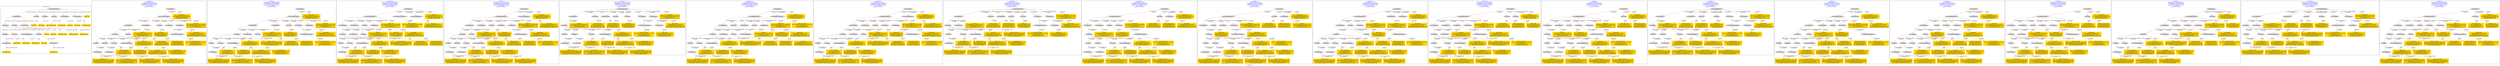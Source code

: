 digraph n0 {
fontcolor="blue"
remincross="true"
label="s02-dma.csv"
subgraph cluster_0 {
label="1-correct model"
n2[style="filled",color="white",fillcolor="lightgray",label="E12_Production1"];
n3[style="filled",color="white",fillcolor="lightgray",label="E21_Person1"];
n4[style="filled",color="white",fillcolor="lightgray",label="E55_Type2"];
n5[style="filled",color="white",fillcolor="lightgray",label="E52_Time-Span3"];
n6[style="filled",color="white",fillcolor="lightgray",label="E69_Death1"];
n7[style="filled",color="white",fillcolor="lightgray",label="E74_Group1"];
n8[style="filled",color="white",fillcolor="lightgray",label="E82_Actor_Appellation1"];
n9[style="filled",color="white",fillcolor="lightgray",label="E67_Birth1"];
n10[shape="plaintext",style="filled",fillcolor="gold",label="Artist URI"];
n11[style="filled",color="white",fillcolor="lightgray",label="E22_Man-Made_Object1"];
n12[style="filled",color="white",fillcolor="lightgray",label="E35_Title1"];
n13[style="filled",color="white",fillcolor="lightgray",label="E30_Right1"];
n14[style="filled",color="white",fillcolor="lightgray",label="E55_Type1"];
n15[style="filled",color="white",fillcolor="lightgray",label="E54_Dimension1"];
n16[style="filled",color="white",fillcolor="lightgray",label="E40_Legal_Body1"];
n17[shape="plaintext",style="filled",fillcolor="gold",label="Object_URI"];
n18[shape="plaintext",style="filled",fillcolor="gold",label="Object Rights"];
n19[shape="plaintext",style="filled",fillcolor="gold",label="Object Title"];
n20[shape="plaintext",style="filled",fillcolor="gold",label="Museum URI"];
n21[shape="plaintext",style="filled",fillcolor="gold",label="Object Link Source"];
n22[style="filled",color="white",fillcolor="lightgray",label="E52_Time-Span1"];
n23[shape="plaintext",style="filled",fillcolor="gold",label="Artist Birth Date"];
n24[style="filled",color="white",fillcolor="lightgray",label="E52_Time-Span2"];
n25[shape="plaintext",style="filled",fillcolor="gold",label="Artist Death Date"];
n26[shape="plaintext",style="filled",fillcolor="gold",label="Object Earliest Date"];
n27[shape="plaintext",style="filled",fillcolor="gold",label="Object Latest Date"];
n28[shape="plaintext",style="filled",fillcolor="gold",label="dimensions"];
n29[shape="plaintext",style="filled",fillcolor="gold",label="Object Work Type URI"];
n30[shape="plaintext",style="filled",fillcolor="gold",label="Object Work Type"];
n31[shape="plaintext",style="filled",fillcolor="gold",label="Medium URI"];
n32[shape="plaintext",style="filled",fillcolor="gold",label="Object Facet Value 1"];
n33[shape="plaintext",style="filled",fillcolor="gold",label="Nationality_URI"];
n34[shape="plaintext",style="filled",fillcolor="gold",label="Artist Nationality"];
n35[shape="plaintext",style="filled",fillcolor="gold",label="Artist Appellation"];
n36[shape="plaintext",style="filled",fillcolor="gold",label="Artist Name"];
}
subgraph cluster_1 {
label="candidate 0\nlink coherence:0.78125\nnode coherence:0.7931034482758621\nconfidence:0.482503177312894\nmapping score:0.4742218163727226\ncost:427.99882\n-precision:0.53-recall:0.5"
n38[style="filled",color="white",fillcolor="lightgray",label="E12_Production1"];
n39[style="filled",color="white",fillcolor="lightgray",label="E21_Person1"];
n40[style="filled",color="white",fillcolor="lightgray",label="E55_Type1"];
n41[style="filled",color="white",fillcolor="lightgray",label="E67_Birth1"];
n42[style="filled",color="white",fillcolor="lightgray",label="E69_Death1"];
n43[style="filled",color="white",fillcolor="lightgray",label="E74_Group1"];
n44[style="filled",color="white",fillcolor="lightgray",label="E82_Actor_Appellation1"];
n45[style="filled",color="white",fillcolor="lightgray",label="E22_Man-Made_Object1"];
n46[style="filled",color="white",fillcolor="lightgray",label="E54_Dimension1"];
n47[style="filled",color="white",fillcolor="lightgray",label="E55_Type2"];
n48[style="filled",color="white",fillcolor="lightgray",label="E57_Material1"];
n49[style="filled",color="white",fillcolor="lightgray",label="E8_Acquisition1"];
n50[style="filled",color="white",fillcolor="lightgray",label="E31_Document1"];
n51[style="filled",color="white",fillcolor="lightgray",label="E52_Time-Span1"];
n52[style="filled",color="white",fillcolor="lightgray",label="E52_Time-Span3"];
n53[style="filled",color="white",fillcolor="lightgray",label="E29_Design_or_Procedure1"];
n54[shape="plaintext",style="filled",fillcolor="gold",label="Object Work Type\n[E55_Type,label,0.338]\n[E55_Type,classLink,0.314]\n[E21_Person,P3_has_note,0.183]\n[E31_Document,classLink,0.166]"];
n55[shape="plaintext",style="filled",fillcolor="gold",label="Object Work Type URI\n[E55_Type,classLink,0.545]\n[E55_Type,label,0.188]\n[E74_Group,classLink,0.147]\n[E57_Material,classLink,0.12]"];
n56[shape="plaintext",style="filled",fillcolor="gold",label="Artist Birth Date\n[E52_Time-Span,P82a_begin_of_the_begin,0.499]\n[E52_Time-Span,P82_at_some_time_within,0.367]\n[E52_Time-Span,P82b_end_of_the_end,0.084]\n[E33_Linguistic_Object,P3_has_note,0.05]"];
n57[shape="plaintext",style="filled",fillcolor="gold",label="Object Title\n[E22_Man-Made_Object,P3_has_note,0.305]\n[E73_Information_Object,P3_has_note,0.251]\n[E35_Title,label,0.24]\n[E33_Linguistic_Object,P3_has_note,0.205]"];
n58[shape="plaintext",style="filled",fillcolor="gold",label="Artist Nationality\n[E74_Group,label,0.493]\n[E74_Group,classLink,0.293]\n[E55_Type,label,0.123]\n[E8_Acquisition,P3_has_note,0.091]"];
n59[shape="plaintext",style="filled",fillcolor="gold",label="Artist Death Date\n[E52_Time-Span,P82b_end_of_the_end,0.491]\n[E52_Time-Span,P82_at_some_time_within,0.356]\n[E52_Time-Span,label,0.078]\n[E52_Time-Span,P82a_begin_of_the_begin,0.075]"];
n60[shape="plaintext",style="filled",fillcolor="gold",label="Artist Name\n[E82_Actor_Appellation,label,0.516]\n[E8_Acquisition,P3_has_note,0.17]\n[E22_Man-Made_Object,P3_has_note,0.16]\n[E22_Man-Made_Object,classLink,0.154]"];
n61[shape="plaintext",style="filled",fillcolor="gold",label="Object_URI\n[E31_Document,classLink,0.46]\n[E22_Man-Made_Object,classLink,0.314]\n[E38_Image,classLink,0.123]\n[E21_Person,classLink,0.103]"];
n62[shape="plaintext",style="filled",fillcolor="gold",label="Object Rights\n[E8_Acquisition,P3_has_note,0.466]\n[E30_Right,P3_has_note,0.314]\n[E22_Man-Made_Object,P3_has_note,0.116]\n[E33_Linguistic_Object,P3_has_note,0.104]"];
n63[shape="plaintext",style="filled",fillcolor="gold",label="Object Earliest Date\n[E52_Time-Span,P82_at_some_time_within,0.357]\n[E52_Time-Span,P82b_end_of_the_end,0.335]\n[E52_Time-Span,P82a_begin_of_the_begin,0.22]\n[E52_Time-Span,label,0.088]"];
n64[shape="plaintext",style="filled",fillcolor="gold",label="Nationality_URI\n[E74_Group,classLink,0.668]\n[E55_Type,classLink,0.194]\n[E57_Material,classLink,0.09]\n[E55_Type,label,0.048]"];
n65[shape="plaintext",style="filled",fillcolor="gold",label="Object Latest Date\n[E52_Time-Span,P82_at_some_time_within,0.359]\n[E52_Time-Span,P82b_end_of_the_end,0.333]\n[E52_Time-Span,P82a_begin_of_the_begin,0.225]\n[E52_Time-Span,label,0.083]"];
n66[shape="plaintext",style="filled",fillcolor="gold",label="Artist Appellation\n[E82_Actor_Appellation,classLink,0.662]\n[E21_Person,classLink,0.17]\n[E31_Document,classLink,0.128]\n[E39_Actor,classLink,0.04]"];
n67[shape="plaintext",style="filled",fillcolor="gold",label="Object Facet Value 1\n[E29_Design_or_Procedure,P3_has_note,0.338]\n[E55_Type,label,0.267]\n[E57_Material,label,0.264]\n[E57_Material,classLink,0.131]"];
n68[shape="plaintext",style="filled",fillcolor="gold",label="Medium URI\n[E55_Type,classLink,0.403]\n[E57_Material,classLink,0.377]\n[E74_Group,classLink,0.19]\n[E55_Type,label,0.029]"];
n69[shape="plaintext",style="filled",fillcolor="gold",label="dimensions\n[E54_Dimension,P3_has_note,0.822]\n[E22_Man-Made_Object,P3_has_note,0.097]\n[E55_Type,label,0.045]\n[E22_Man-Made_Object,classLink,0.036]"];
n70[shape="plaintext",style="filled",fillcolor="gold",label="Artist URI\n[E21_Person,classLink,0.479]\n[E31_Document,classLink,0.274]\n[E82_Actor_Appellation,classLink,0.126]\n[E39_Actor,classLink,0.121]"];
}
subgraph cluster_2 {
label="candidate 1\nlink coherence:0.7741935483870968\nnode coherence:0.7931034482758621\nconfidence:0.482503177312894\nmapping score:0.4742218163727226\ncost:426.99888\n-precision:0.55-recall:0.5"
n72[style="filled",color="white",fillcolor="lightgray",label="E12_Production1"];
n73[style="filled",color="white",fillcolor="lightgray",label="E21_Person1"];
n74[style="filled",color="white",fillcolor="lightgray",label="E52_Time-Span2"];
n75[style="filled",color="white",fillcolor="lightgray",label="E55_Type1"];
n76[style="filled",color="white",fillcolor="lightgray",label="E67_Birth1"];
n77[style="filled",color="white",fillcolor="lightgray",label="E74_Group1"];
n78[style="filled",color="white",fillcolor="lightgray",label="E82_Actor_Appellation1"];
n79[style="filled",color="white",fillcolor="lightgray",label="E22_Man-Made_Object1"];
n80[style="filled",color="white",fillcolor="lightgray",label="E54_Dimension1"];
n81[style="filled",color="white",fillcolor="lightgray",label="E55_Type2"];
n82[style="filled",color="white",fillcolor="lightgray",label="E57_Material1"];
n83[style="filled",color="white",fillcolor="lightgray",label="E8_Acquisition1"];
n84[style="filled",color="white",fillcolor="lightgray",label="E31_Document1"];
n85[style="filled",color="white",fillcolor="lightgray",label="E52_Time-Span1"];
n86[style="filled",color="white",fillcolor="lightgray",label="E29_Design_or_Procedure1"];
n87[shape="plaintext",style="filled",fillcolor="gold",label="Object Work Type\n[E55_Type,label,0.338]\n[E55_Type,classLink,0.314]\n[E21_Person,P3_has_note,0.183]\n[E31_Document,classLink,0.166]"];
n88[shape="plaintext",style="filled",fillcolor="gold",label="Object Work Type URI\n[E55_Type,classLink,0.545]\n[E55_Type,label,0.188]\n[E74_Group,classLink,0.147]\n[E57_Material,classLink,0.12]"];
n89[shape="plaintext",style="filled",fillcolor="gold",label="Artist Birth Date\n[E52_Time-Span,P82a_begin_of_the_begin,0.499]\n[E52_Time-Span,P82_at_some_time_within,0.367]\n[E52_Time-Span,P82b_end_of_the_end,0.084]\n[E33_Linguistic_Object,P3_has_note,0.05]"];
n90[shape="plaintext",style="filled",fillcolor="gold",label="Object Title\n[E22_Man-Made_Object,P3_has_note,0.305]\n[E73_Information_Object,P3_has_note,0.251]\n[E35_Title,label,0.24]\n[E33_Linguistic_Object,P3_has_note,0.205]"];
n91[shape="plaintext",style="filled",fillcolor="gold",label="Object Latest Date\n[E52_Time-Span,P82_at_some_time_within,0.359]\n[E52_Time-Span,P82b_end_of_the_end,0.333]\n[E52_Time-Span,P82a_begin_of_the_begin,0.225]\n[E52_Time-Span,label,0.083]"];
n92[shape="plaintext",style="filled",fillcolor="gold",label="Artist Nationality\n[E74_Group,label,0.493]\n[E74_Group,classLink,0.293]\n[E55_Type,label,0.123]\n[E8_Acquisition,P3_has_note,0.091]"];
n93[shape="plaintext",style="filled",fillcolor="gold",label="Artist Death Date\n[E52_Time-Span,P82b_end_of_the_end,0.491]\n[E52_Time-Span,P82_at_some_time_within,0.356]\n[E52_Time-Span,label,0.078]\n[E52_Time-Span,P82a_begin_of_the_begin,0.075]"];
n94[shape="plaintext",style="filled",fillcolor="gold",label="Artist Name\n[E82_Actor_Appellation,label,0.516]\n[E8_Acquisition,P3_has_note,0.17]\n[E22_Man-Made_Object,P3_has_note,0.16]\n[E22_Man-Made_Object,classLink,0.154]"];
n95[shape="plaintext",style="filled",fillcolor="gold",label="Object_URI\n[E31_Document,classLink,0.46]\n[E22_Man-Made_Object,classLink,0.314]\n[E38_Image,classLink,0.123]\n[E21_Person,classLink,0.103]"];
n96[shape="plaintext",style="filled",fillcolor="gold",label="Object Rights\n[E8_Acquisition,P3_has_note,0.466]\n[E30_Right,P3_has_note,0.314]\n[E22_Man-Made_Object,P3_has_note,0.116]\n[E33_Linguistic_Object,P3_has_note,0.104]"];
n97[shape="plaintext",style="filled",fillcolor="gold",label="Object Earliest Date\n[E52_Time-Span,P82_at_some_time_within,0.357]\n[E52_Time-Span,P82b_end_of_the_end,0.335]\n[E52_Time-Span,P82a_begin_of_the_begin,0.22]\n[E52_Time-Span,label,0.088]"];
n98[shape="plaintext",style="filled",fillcolor="gold",label="Nationality_URI\n[E74_Group,classLink,0.668]\n[E55_Type,classLink,0.194]\n[E57_Material,classLink,0.09]\n[E55_Type,label,0.048]"];
n99[shape="plaintext",style="filled",fillcolor="gold",label="Artist Appellation\n[E82_Actor_Appellation,classLink,0.662]\n[E21_Person,classLink,0.17]\n[E31_Document,classLink,0.128]\n[E39_Actor,classLink,0.04]"];
n100[shape="plaintext",style="filled",fillcolor="gold",label="Object Facet Value 1\n[E29_Design_or_Procedure,P3_has_note,0.338]\n[E55_Type,label,0.267]\n[E57_Material,label,0.264]\n[E57_Material,classLink,0.131]"];
n101[shape="plaintext",style="filled",fillcolor="gold",label="Medium URI\n[E55_Type,classLink,0.403]\n[E57_Material,classLink,0.377]\n[E74_Group,classLink,0.19]\n[E55_Type,label,0.029]"];
n102[shape="plaintext",style="filled",fillcolor="gold",label="dimensions\n[E54_Dimension,P3_has_note,0.822]\n[E22_Man-Made_Object,P3_has_note,0.097]\n[E55_Type,label,0.045]\n[E22_Man-Made_Object,classLink,0.036]"];
n103[shape="plaintext",style="filled",fillcolor="gold",label="Artist URI\n[E21_Person,classLink,0.479]\n[E31_Document,classLink,0.274]\n[E82_Actor_Appellation,classLink,0.126]\n[E39_Actor,classLink,0.121]"];
}
subgraph cluster_3 {
label="candidate 10\nlink coherence:0.7419354838709677\nnode coherence:0.7333333333333333\nconfidence:0.482503177312894\nmapping score:0.44449452315658555\ncost:526.018884\n-precision:0.52-recall:0.47"
n105[style="filled",color="white",fillcolor="lightgray",label="E12_Production1"];
n106[style="filled",color="white",fillcolor="lightgray",label="E21_Person1"];
n107[style="filled",color="white",fillcolor="lightgray",label="E52_Time-Span2"];
n108[style="filled",color="white",fillcolor="lightgray",label="E55_Type1"];
n109[style="filled",color="white",fillcolor="lightgray",label="E67_Birth1"];
n110[style="filled",color="white",fillcolor="lightgray",label="E74_Group1"];
n111[style="filled",color="white",fillcolor="lightgray",label="E82_Actor_Appellation1"];
n112[style="filled",color="white",fillcolor="lightgray",label="E22_Man-Made_Object1"];
n113[style="filled",color="white",fillcolor="lightgray",label="E54_Dimension1"];
n114[style="filled",color="white",fillcolor="lightgray",label="E55_Type2"];
n115[style="filled",color="white",fillcolor="lightgray",label="E8_Acquisition1"];
n116[style="filled",color="white",fillcolor="lightgray",label="E31_Document1"];
n117[style="filled",color="white",fillcolor="lightgray",label="E52_Time-Span1"];
n118[style="filled",color="white",fillcolor="lightgray",label="E29_Design_or_Procedure1"];
n119[style="filled",color="white",fillcolor="lightgray",label="E82_Actor_Appellation2"];
n120[shape="plaintext",style="filled",fillcolor="gold",label="Object Work Type\n[E55_Type,label,0.338]\n[E55_Type,classLink,0.314]\n[E21_Person,P3_has_note,0.183]\n[E31_Document,classLink,0.166]"];
n121[shape="plaintext",style="filled",fillcolor="gold",label="Object Work Type URI\n[E55_Type,classLink,0.545]\n[E55_Type,label,0.188]\n[E74_Group,classLink,0.147]\n[E57_Material,classLink,0.12]"];
n122[shape="plaintext",style="filled",fillcolor="gold",label="Artist Birth Date\n[E52_Time-Span,P82a_begin_of_the_begin,0.499]\n[E52_Time-Span,P82_at_some_time_within,0.367]\n[E52_Time-Span,P82b_end_of_the_end,0.084]\n[E33_Linguistic_Object,P3_has_note,0.05]"];
n123[shape="plaintext",style="filled",fillcolor="gold",label="Object Title\n[E22_Man-Made_Object,P3_has_note,0.305]\n[E73_Information_Object,P3_has_note,0.251]\n[E35_Title,label,0.24]\n[E33_Linguistic_Object,P3_has_note,0.205]"];
n124[shape="plaintext",style="filled",fillcolor="gold",label="Object Latest Date\n[E52_Time-Span,P82_at_some_time_within,0.359]\n[E52_Time-Span,P82b_end_of_the_end,0.333]\n[E52_Time-Span,P82a_begin_of_the_begin,0.225]\n[E52_Time-Span,label,0.083]"];
n125[shape="plaintext",style="filled",fillcolor="gold",label="Artist Nationality\n[E74_Group,label,0.493]\n[E74_Group,classLink,0.293]\n[E55_Type,label,0.123]\n[E8_Acquisition,P3_has_note,0.091]"];
n126[shape="plaintext",style="filled",fillcolor="gold",label="Artist Death Date\n[E52_Time-Span,P82b_end_of_the_end,0.491]\n[E52_Time-Span,P82_at_some_time_within,0.356]\n[E52_Time-Span,label,0.078]\n[E52_Time-Span,P82a_begin_of_the_begin,0.075]"];
n127[shape="plaintext",style="filled",fillcolor="gold",label="Artist Name\n[E82_Actor_Appellation,label,0.516]\n[E8_Acquisition,P3_has_note,0.17]\n[E22_Man-Made_Object,P3_has_note,0.16]\n[E22_Man-Made_Object,classLink,0.154]"];
n128[shape="plaintext",style="filled",fillcolor="gold",label="Object_URI\n[E31_Document,classLink,0.46]\n[E22_Man-Made_Object,classLink,0.314]\n[E38_Image,classLink,0.123]\n[E21_Person,classLink,0.103]"];
n129[shape="plaintext",style="filled",fillcolor="gold",label="Object Rights\n[E8_Acquisition,P3_has_note,0.466]\n[E30_Right,P3_has_note,0.314]\n[E22_Man-Made_Object,P3_has_note,0.116]\n[E33_Linguistic_Object,P3_has_note,0.104]"];
n130[shape="plaintext",style="filled",fillcolor="gold",label="Object Earliest Date\n[E52_Time-Span,P82_at_some_time_within,0.357]\n[E52_Time-Span,P82b_end_of_the_end,0.335]\n[E52_Time-Span,P82a_begin_of_the_begin,0.22]\n[E52_Time-Span,label,0.088]"];
n131[shape="plaintext",style="filled",fillcolor="gold",label="Nationality_URI\n[E74_Group,classLink,0.668]\n[E55_Type,classLink,0.194]\n[E57_Material,classLink,0.09]\n[E55_Type,label,0.048]"];
n132[shape="plaintext",style="filled",fillcolor="gold",label="Artist Appellation\n[E82_Actor_Appellation,classLink,0.662]\n[E21_Person,classLink,0.17]\n[E31_Document,classLink,0.128]\n[E39_Actor,classLink,0.04]"];
n133[shape="plaintext",style="filled",fillcolor="gold",label="Object Facet Value 1\n[E29_Design_or_Procedure,P3_has_note,0.338]\n[E55_Type,label,0.267]\n[E57_Material,label,0.264]\n[E57_Material,classLink,0.131]"];
n134[shape="plaintext",style="filled",fillcolor="gold",label="Medium URI\n[E55_Type,classLink,0.403]\n[E57_Material,classLink,0.377]\n[E74_Group,classLink,0.19]\n[E55_Type,label,0.029]"];
n135[shape="plaintext",style="filled",fillcolor="gold",label="dimensions\n[E54_Dimension,P3_has_note,0.822]\n[E22_Man-Made_Object,P3_has_note,0.097]\n[E55_Type,label,0.045]\n[E22_Man-Made_Object,classLink,0.036]"];
n136[shape="plaintext",style="filled",fillcolor="gold",label="Artist URI\n[E21_Person,classLink,0.479]\n[E31_Document,classLink,0.274]\n[E82_Actor_Appellation,classLink,0.126]\n[E39_Actor,classLink,0.121]"];
}
subgraph cluster_4 {
label="candidate 11\nlink coherence:0.7272727272727273\nnode coherence:0.7333333333333333\nconfidence:0.482503177312894\nmapping score:0.44449452315658555\ncost:528.008822\n-precision:0.48-recall:0.47"
n138[style="filled",color="white",fillcolor="lightgray",label="E12_Production1"];
n139[style="filled",color="white",fillcolor="lightgray",label="E21_Person1"];
n140[style="filled",color="white",fillcolor="lightgray",label="E55_Type1"];
n141[style="filled",color="white",fillcolor="lightgray",label="E67_Birth1"];
n142[style="filled",color="white",fillcolor="lightgray",label="E69_Death1"];
n143[style="filled",color="white",fillcolor="lightgray",label="E74_Group1"];
n144[style="filled",color="white",fillcolor="lightgray",label="E82_Actor_Appellation1"];
n145[style="filled",color="white",fillcolor="lightgray",label="E22_Man-Made_Object1"];
n146[style="filled",color="white",fillcolor="lightgray",label="E54_Dimension1"];
n147[style="filled",color="white",fillcolor="lightgray",label="E55_Type2"];
n148[style="filled",color="white",fillcolor="lightgray",label="E57_Material1"];
n149[style="filled",color="white",fillcolor="lightgray",label="E8_Acquisition1"];
n150[style="filled",color="white",fillcolor="lightgray",label="E31_Document1"];
n151[style="filled",color="white",fillcolor="lightgray",label="E52_Time-Span1"];
n152[style="filled",color="white",fillcolor="lightgray",label="E52_Time-Span3"];
n153[style="filled",color="white",fillcolor="lightgray",label="E82_Actor_Appellation2"];
n154[style="filled",color="white",fillcolor="lightgray",label="E29_Design_or_Procedure1"];
n155[shape="plaintext",style="filled",fillcolor="gold",label="Object Work Type\n[E55_Type,label,0.338]\n[E55_Type,classLink,0.314]\n[E21_Person,P3_has_note,0.183]\n[E31_Document,classLink,0.166]"];
n156[shape="plaintext",style="filled",fillcolor="gold",label="Object Work Type URI\n[E55_Type,classLink,0.545]\n[E55_Type,label,0.188]\n[E74_Group,classLink,0.147]\n[E57_Material,classLink,0.12]"];
n157[shape="plaintext",style="filled",fillcolor="gold",label="Artist Birth Date\n[E52_Time-Span,P82a_begin_of_the_begin,0.499]\n[E52_Time-Span,P82_at_some_time_within,0.367]\n[E52_Time-Span,P82b_end_of_the_end,0.084]\n[E33_Linguistic_Object,P3_has_note,0.05]"];
n158[shape="plaintext",style="filled",fillcolor="gold",label="Object Title\n[E22_Man-Made_Object,P3_has_note,0.305]\n[E73_Information_Object,P3_has_note,0.251]\n[E35_Title,label,0.24]\n[E33_Linguistic_Object,P3_has_note,0.205]"];
n159[shape="plaintext",style="filled",fillcolor="gold",label="Artist Nationality\n[E74_Group,label,0.493]\n[E74_Group,classLink,0.293]\n[E55_Type,label,0.123]\n[E8_Acquisition,P3_has_note,0.091]"];
n160[shape="plaintext",style="filled",fillcolor="gold",label="Artist Death Date\n[E52_Time-Span,P82b_end_of_the_end,0.491]\n[E52_Time-Span,P82_at_some_time_within,0.356]\n[E52_Time-Span,label,0.078]\n[E52_Time-Span,P82a_begin_of_the_begin,0.075]"];
n161[shape="plaintext",style="filled",fillcolor="gold",label="Artist Name\n[E82_Actor_Appellation,label,0.516]\n[E8_Acquisition,P3_has_note,0.17]\n[E22_Man-Made_Object,P3_has_note,0.16]\n[E22_Man-Made_Object,classLink,0.154]"];
n162[shape="plaintext",style="filled",fillcolor="gold",label="Object_URI\n[E31_Document,classLink,0.46]\n[E22_Man-Made_Object,classLink,0.314]\n[E38_Image,classLink,0.123]\n[E21_Person,classLink,0.103]"];
n163[shape="plaintext",style="filled",fillcolor="gold",label="Object Rights\n[E8_Acquisition,P3_has_note,0.466]\n[E30_Right,P3_has_note,0.314]\n[E22_Man-Made_Object,P3_has_note,0.116]\n[E33_Linguistic_Object,P3_has_note,0.104]"];
n164[shape="plaintext",style="filled",fillcolor="gold",label="Object Earliest Date\n[E52_Time-Span,P82_at_some_time_within,0.357]\n[E52_Time-Span,P82b_end_of_the_end,0.335]\n[E52_Time-Span,P82a_begin_of_the_begin,0.22]\n[E52_Time-Span,label,0.088]"];
n165[shape="plaintext",style="filled",fillcolor="gold",label="Nationality_URI\n[E74_Group,classLink,0.668]\n[E55_Type,classLink,0.194]\n[E57_Material,classLink,0.09]\n[E55_Type,label,0.048]"];
n166[shape="plaintext",style="filled",fillcolor="gold",label="Object Latest Date\n[E52_Time-Span,P82_at_some_time_within,0.359]\n[E52_Time-Span,P82b_end_of_the_end,0.333]\n[E52_Time-Span,P82a_begin_of_the_begin,0.225]\n[E52_Time-Span,label,0.083]"];
n167[shape="plaintext",style="filled",fillcolor="gold",label="Artist Appellation\n[E82_Actor_Appellation,classLink,0.662]\n[E21_Person,classLink,0.17]\n[E31_Document,classLink,0.128]\n[E39_Actor,classLink,0.04]"];
n168[shape="plaintext",style="filled",fillcolor="gold",label="Object Facet Value 1\n[E29_Design_or_Procedure,P3_has_note,0.338]\n[E55_Type,label,0.267]\n[E57_Material,label,0.264]\n[E57_Material,classLink,0.131]"];
n169[shape="plaintext",style="filled",fillcolor="gold",label="Medium URI\n[E55_Type,classLink,0.403]\n[E57_Material,classLink,0.377]\n[E74_Group,classLink,0.19]\n[E55_Type,label,0.029]"];
n170[shape="plaintext",style="filled",fillcolor="gold",label="dimensions\n[E54_Dimension,P3_has_note,0.822]\n[E22_Man-Made_Object,P3_has_note,0.097]\n[E55_Type,label,0.045]\n[E22_Man-Made_Object,classLink,0.036]"];
n171[shape="plaintext",style="filled",fillcolor="gold",label="Artist URI\n[E21_Person,classLink,0.479]\n[E31_Document,classLink,0.274]\n[E82_Actor_Appellation,classLink,0.126]\n[E39_Actor,classLink,0.121]"];
}
subgraph cluster_5 {
label="candidate 12\nlink coherence:0.7272727272727273\nnode coherence:0.7931034482758621\nconfidence:0.482503177312894\nmapping score:0.4742218163727226\ncost:528.008882\n-precision:0.55-recall:0.53"
n173[style="filled",color="white",fillcolor="lightgray",label="E12_Production1"];
n174[style="filled",color="white",fillcolor="lightgray",label="E21_Person1"];
n175[style="filled",color="white",fillcolor="lightgray",label="E67_Birth1"];
n176[style="filled",color="white",fillcolor="lightgray",label="E69_Death1"];
n177[style="filled",color="white",fillcolor="lightgray",label="E74_Group1"];
n178[style="filled",color="white",fillcolor="lightgray",label="E82_Actor_Appellation1"];
n179[style="filled",color="white",fillcolor="lightgray",label="E22_Man-Made_Object1"];
n180[style="filled",color="white",fillcolor="lightgray",label="E38_Image1"];
n181[style="filled",color="white",fillcolor="lightgray",label="E54_Dimension1"];
n182[style="filled",color="white",fillcolor="lightgray",label="E55_Type1"];
n183[style="filled",color="white",fillcolor="lightgray",label="E55_Type2"];
n184[style="filled",color="white",fillcolor="lightgray",label="E57_Material1"];
n185[style="filled",color="white",fillcolor="lightgray",label="E8_Acquisition1"];
n186[style="filled",color="white",fillcolor="lightgray",label="E52_Time-Span1"];
n187[style="filled",color="white",fillcolor="lightgray",label="E52_Time-Span3"];
n188[style="filled",color="white",fillcolor="lightgray",label="E29_Design_or_Procedure1"];
n189[style="filled",color="white",fillcolor="lightgray",label="E31_Document1"];
n190[shape="plaintext",style="filled",fillcolor="gold",label="Object Work Type\n[E55_Type,label,0.338]\n[E55_Type,classLink,0.314]\n[E21_Person,P3_has_note,0.183]\n[E31_Document,classLink,0.166]"];
n191[shape="plaintext",style="filled",fillcolor="gold",label="Object Work Type URI\n[E55_Type,classLink,0.545]\n[E55_Type,label,0.188]\n[E74_Group,classLink,0.147]\n[E57_Material,classLink,0.12]"];
n192[shape="plaintext",style="filled",fillcolor="gold",label="Artist Birth Date\n[E52_Time-Span,P82a_begin_of_the_begin,0.499]\n[E52_Time-Span,P82_at_some_time_within,0.367]\n[E52_Time-Span,P82b_end_of_the_end,0.084]\n[E33_Linguistic_Object,P3_has_note,0.05]"];
n193[shape="plaintext",style="filled",fillcolor="gold",label="Object Title\n[E22_Man-Made_Object,P3_has_note,0.305]\n[E73_Information_Object,P3_has_note,0.251]\n[E35_Title,label,0.24]\n[E33_Linguistic_Object,P3_has_note,0.205]"];
n194[shape="plaintext",style="filled",fillcolor="gold",label="Artist Nationality\n[E74_Group,label,0.493]\n[E74_Group,classLink,0.293]\n[E55_Type,label,0.123]\n[E8_Acquisition,P3_has_note,0.091]"];
n195[shape="plaintext",style="filled",fillcolor="gold",label="Artist Death Date\n[E52_Time-Span,P82b_end_of_the_end,0.491]\n[E52_Time-Span,P82_at_some_time_within,0.356]\n[E52_Time-Span,label,0.078]\n[E52_Time-Span,P82a_begin_of_the_begin,0.075]"];
n196[shape="plaintext",style="filled",fillcolor="gold",label="Artist Name\n[E82_Actor_Appellation,label,0.516]\n[E8_Acquisition,P3_has_note,0.17]\n[E22_Man-Made_Object,P3_has_note,0.16]\n[E22_Man-Made_Object,classLink,0.154]"];
n197[shape="plaintext",style="filled",fillcolor="gold",label="Object_URI\n[E31_Document,classLink,0.46]\n[E22_Man-Made_Object,classLink,0.314]\n[E38_Image,classLink,0.123]\n[E21_Person,classLink,0.103]"];
n198[shape="plaintext",style="filled",fillcolor="gold",label="Object Rights\n[E8_Acquisition,P3_has_note,0.466]\n[E30_Right,P3_has_note,0.314]\n[E22_Man-Made_Object,P3_has_note,0.116]\n[E33_Linguistic_Object,P3_has_note,0.104]"];
n199[shape="plaintext",style="filled",fillcolor="gold",label="Object Earliest Date\n[E52_Time-Span,P82_at_some_time_within,0.357]\n[E52_Time-Span,P82b_end_of_the_end,0.335]\n[E52_Time-Span,P82a_begin_of_the_begin,0.22]\n[E52_Time-Span,label,0.088]"];
n200[shape="plaintext",style="filled",fillcolor="gold",label="Nationality_URI\n[E74_Group,classLink,0.668]\n[E55_Type,classLink,0.194]\n[E57_Material,classLink,0.09]\n[E55_Type,label,0.048]"];
n201[shape="plaintext",style="filled",fillcolor="gold",label="Object Latest Date\n[E52_Time-Span,P82_at_some_time_within,0.359]\n[E52_Time-Span,P82b_end_of_the_end,0.333]\n[E52_Time-Span,P82a_begin_of_the_begin,0.225]\n[E52_Time-Span,label,0.083]"];
n202[shape="plaintext",style="filled",fillcolor="gold",label="Artist Appellation\n[E82_Actor_Appellation,classLink,0.662]\n[E21_Person,classLink,0.17]\n[E31_Document,classLink,0.128]\n[E39_Actor,classLink,0.04]"];
n203[shape="plaintext",style="filled",fillcolor="gold",label="Object Facet Value 1\n[E29_Design_or_Procedure,P3_has_note,0.338]\n[E55_Type,label,0.267]\n[E57_Material,label,0.264]\n[E57_Material,classLink,0.131]"];
n204[shape="plaintext",style="filled",fillcolor="gold",label="Medium URI\n[E55_Type,classLink,0.403]\n[E57_Material,classLink,0.377]\n[E74_Group,classLink,0.19]\n[E55_Type,label,0.029]"];
n205[shape="plaintext",style="filled",fillcolor="gold",label="dimensions\n[E54_Dimension,P3_has_note,0.822]\n[E22_Man-Made_Object,P3_has_note,0.097]\n[E55_Type,label,0.045]\n[E22_Man-Made_Object,classLink,0.036]"];
n206[shape="plaintext",style="filled",fillcolor="gold",label="Artist URI\n[E21_Person,classLink,0.479]\n[E31_Document,classLink,0.274]\n[E82_Actor_Appellation,classLink,0.126]\n[E39_Actor,classLink,0.121]"];
}
subgraph cluster_6 {
label="candidate 13\nlink coherence:0.71875\nnode coherence:0.7333333333333333\nconfidence:0.482503177312894\nmapping score:0.44449452315658555\ncost:428.008882\n-precision:0.5-recall:0.47"
n208[style="filled",color="white",fillcolor="lightgray",label="E12_Production1"];
n209[style="filled",color="white",fillcolor="lightgray",label="E21_Person1"];
n210[style="filled",color="white",fillcolor="lightgray",label="E52_Time-Span2"];
n211[style="filled",color="white",fillcolor="lightgray",label="E55_Type1"];
n212[style="filled",color="white",fillcolor="lightgray",label="E67_Birth1"];
n213[style="filled",color="white",fillcolor="lightgray",label="E74_Group1"];
n214[style="filled",color="white",fillcolor="lightgray",label="E82_Actor_Appellation1"];
n215[style="filled",color="white",fillcolor="lightgray",label="E21_Person2"];
n216[style="filled",color="white",fillcolor="lightgray",label="E82_Actor_Appellation2"];
n217[style="filled",color="white",fillcolor="lightgray",label="E22_Man-Made_Object1"];
n218[style="filled",color="white",fillcolor="lightgray",label="E54_Dimension1"];
n219[style="filled",color="white",fillcolor="lightgray",label="E55_Type2"];
n220[style="filled",color="white",fillcolor="lightgray",label="E8_Acquisition1"];
n221[style="filled",color="white",fillcolor="lightgray",label="E31_Document1"];
n222[style="filled",color="white",fillcolor="lightgray",label="E52_Time-Span1"];
n223[style="filled",color="white",fillcolor="lightgray",label="E29_Design_or_Procedure1"];
n224[shape="plaintext",style="filled",fillcolor="gold",label="Object Work Type\n[E55_Type,label,0.338]\n[E55_Type,classLink,0.314]\n[E21_Person,P3_has_note,0.183]\n[E31_Document,classLink,0.166]"];
n225[shape="plaintext",style="filled",fillcolor="gold",label="Object Work Type URI\n[E55_Type,classLink,0.545]\n[E55_Type,label,0.188]\n[E74_Group,classLink,0.147]\n[E57_Material,classLink,0.12]"];
n226[shape="plaintext",style="filled",fillcolor="gold",label="Artist Birth Date\n[E52_Time-Span,P82a_begin_of_the_begin,0.499]\n[E52_Time-Span,P82_at_some_time_within,0.367]\n[E52_Time-Span,P82b_end_of_the_end,0.084]\n[E33_Linguistic_Object,P3_has_note,0.05]"];
n227[shape="plaintext",style="filled",fillcolor="gold",label="Object Title\n[E22_Man-Made_Object,P3_has_note,0.305]\n[E73_Information_Object,P3_has_note,0.251]\n[E35_Title,label,0.24]\n[E33_Linguistic_Object,P3_has_note,0.205]"];
n228[shape="plaintext",style="filled",fillcolor="gold",label="Object Latest Date\n[E52_Time-Span,P82_at_some_time_within,0.359]\n[E52_Time-Span,P82b_end_of_the_end,0.333]\n[E52_Time-Span,P82a_begin_of_the_begin,0.225]\n[E52_Time-Span,label,0.083]"];
n229[shape="plaintext",style="filled",fillcolor="gold",label="Artist Nationality\n[E74_Group,label,0.493]\n[E74_Group,classLink,0.293]\n[E55_Type,label,0.123]\n[E8_Acquisition,P3_has_note,0.091]"];
n230[shape="plaintext",style="filled",fillcolor="gold",label="Artist Death Date\n[E52_Time-Span,P82b_end_of_the_end,0.491]\n[E52_Time-Span,P82_at_some_time_within,0.356]\n[E52_Time-Span,label,0.078]\n[E52_Time-Span,P82a_begin_of_the_begin,0.075]"];
n231[shape="plaintext",style="filled",fillcolor="gold",label="Artist Name\n[E82_Actor_Appellation,label,0.516]\n[E8_Acquisition,P3_has_note,0.17]\n[E22_Man-Made_Object,P3_has_note,0.16]\n[E22_Man-Made_Object,classLink,0.154]"];
n232[shape="plaintext",style="filled",fillcolor="gold",label="Object_URI\n[E31_Document,classLink,0.46]\n[E22_Man-Made_Object,classLink,0.314]\n[E38_Image,classLink,0.123]\n[E21_Person,classLink,0.103]"];
n233[shape="plaintext",style="filled",fillcolor="gold",label="Object Rights\n[E8_Acquisition,P3_has_note,0.466]\n[E30_Right,P3_has_note,0.314]\n[E22_Man-Made_Object,P3_has_note,0.116]\n[E33_Linguistic_Object,P3_has_note,0.104]"];
n234[shape="plaintext",style="filled",fillcolor="gold",label="Object Earliest Date\n[E52_Time-Span,P82_at_some_time_within,0.357]\n[E52_Time-Span,P82b_end_of_the_end,0.335]\n[E52_Time-Span,P82a_begin_of_the_begin,0.22]\n[E52_Time-Span,label,0.088]"];
n235[shape="plaintext",style="filled",fillcolor="gold",label="Nationality_URI\n[E74_Group,classLink,0.668]\n[E55_Type,classLink,0.194]\n[E57_Material,classLink,0.09]\n[E55_Type,label,0.048]"];
n236[shape="plaintext",style="filled",fillcolor="gold",label="Artist Appellation\n[E82_Actor_Appellation,classLink,0.662]\n[E21_Person,classLink,0.17]\n[E31_Document,classLink,0.128]\n[E39_Actor,classLink,0.04]"];
n237[shape="plaintext",style="filled",fillcolor="gold",label="Object Facet Value 1\n[E29_Design_or_Procedure,P3_has_note,0.338]\n[E55_Type,label,0.267]\n[E57_Material,label,0.264]\n[E57_Material,classLink,0.131]"];
n238[shape="plaintext",style="filled",fillcolor="gold",label="Medium URI\n[E55_Type,classLink,0.403]\n[E57_Material,classLink,0.377]\n[E74_Group,classLink,0.19]\n[E55_Type,label,0.029]"];
n239[shape="plaintext",style="filled",fillcolor="gold",label="dimensions\n[E54_Dimension,P3_has_note,0.822]\n[E22_Man-Made_Object,P3_has_note,0.097]\n[E55_Type,label,0.045]\n[E22_Man-Made_Object,classLink,0.036]"];
n240[shape="plaintext",style="filled",fillcolor="gold",label="Artist URI\n[E21_Person,classLink,0.479]\n[E31_Document,classLink,0.274]\n[E82_Actor_Appellation,classLink,0.126]\n[E39_Actor,classLink,0.121]"];
}
subgraph cluster_7 {
label="candidate 14\nlink coherence:0.71875\nnode coherence:0.7333333333333333\nconfidence:0.482503177312894\nmapping score:0.44449452315658555\ncost:527.008882\n-precision:0.5-recall:0.47"
n242[style="filled",color="white",fillcolor="lightgray",label="E12_Production1"];
n243[style="filled",color="white",fillcolor="lightgray",label="E21_Person1"];
n244[style="filled",color="white",fillcolor="lightgray",label="E52_Time-Span2"];
n245[style="filled",color="white",fillcolor="lightgray",label="E55_Type1"];
n246[style="filled",color="white",fillcolor="lightgray",label="E67_Birth1"];
n247[style="filled",color="white",fillcolor="lightgray",label="E74_Group1"];
n248[style="filled",color="white",fillcolor="lightgray",label="E82_Actor_Appellation1"];
n249[style="filled",color="white",fillcolor="lightgray",label="E22_Man-Made_Object1"];
n250[style="filled",color="white",fillcolor="lightgray",label="E54_Dimension1"];
n251[style="filled",color="white",fillcolor="lightgray",label="E55_Type2"];
n252[style="filled",color="white",fillcolor="lightgray",label="E57_Material1"];
n253[style="filled",color="white",fillcolor="lightgray",label="E8_Acquisition1"];
n254[style="filled",color="white",fillcolor="lightgray",label="E31_Document1"];
n255[style="filled",color="white",fillcolor="lightgray",label="E52_Time-Span1"];
n256[style="filled",color="white",fillcolor="lightgray",label="E82_Actor_Appellation2"];
n257[style="filled",color="white",fillcolor="lightgray",label="E29_Design_or_Procedure1"];
n258[shape="plaintext",style="filled",fillcolor="gold",label="Object Work Type\n[E55_Type,label,0.338]\n[E55_Type,classLink,0.314]\n[E21_Person,P3_has_note,0.183]\n[E31_Document,classLink,0.166]"];
n259[shape="plaintext",style="filled",fillcolor="gold",label="Object Work Type URI\n[E55_Type,classLink,0.545]\n[E55_Type,label,0.188]\n[E74_Group,classLink,0.147]\n[E57_Material,classLink,0.12]"];
n260[shape="plaintext",style="filled",fillcolor="gold",label="Artist Birth Date\n[E52_Time-Span,P82a_begin_of_the_begin,0.499]\n[E52_Time-Span,P82_at_some_time_within,0.367]\n[E52_Time-Span,P82b_end_of_the_end,0.084]\n[E33_Linguistic_Object,P3_has_note,0.05]"];
n261[shape="plaintext",style="filled",fillcolor="gold",label="Object Title\n[E22_Man-Made_Object,P3_has_note,0.305]\n[E73_Information_Object,P3_has_note,0.251]\n[E35_Title,label,0.24]\n[E33_Linguistic_Object,P3_has_note,0.205]"];
n262[shape="plaintext",style="filled",fillcolor="gold",label="Object Latest Date\n[E52_Time-Span,P82_at_some_time_within,0.359]\n[E52_Time-Span,P82b_end_of_the_end,0.333]\n[E52_Time-Span,P82a_begin_of_the_begin,0.225]\n[E52_Time-Span,label,0.083]"];
n263[shape="plaintext",style="filled",fillcolor="gold",label="Artist Nationality\n[E74_Group,label,0.493]\n[E74_Group,classLink,0.293]\n[E55_Type,label,0.123]\n[E8_Acquisition,P3_has_note,0.091]"];
n264[shape="plaintext",style="filled",fillcolor="gold",label="Artist Death Date\n[E52_Time-Span,P82b_end_of_the_end,0.491]\n[E52_Time-Span,P82_at_some_time_within,0.356]\n[E52_Time-Span,label,0.078]\n[E52_Time-Span,P82a_begin_of_the_begin,0.075]"];
n265[shape="plaintext",style="filled",fillcolor="gold",label="Artist Name\n[E82_Actor_Appellation,label,0.516]\n[E8_Acquisition,P3_has_note,0.17]\n[E22_Man-Made_Object,P3_has_note,0.16]\n[E22_Man-Made_Object,classLink,0.154]"];
n266[shape="plaintext",style="filled",fillcolor="gold",label="Object_URI\n[E31_Document,classLink,0.46]\n[E22_Man-Made_Object,classLink,0.314]\n[E38_Image,classLink,0.123]\n[E21_Person,classLink,0.103]"];
n267[shape="plaintext",style="filled",fillcolor="gold",label="Object Rights\n[E8_Acquisition,P3_has_note,0.466]\n[E30_Right,P3_has_note,0.314]\n[E22_Man-Made_Object,P3_has_note,0.116]\n[E33_Linguistic_Object,P3_has_note,0.104]"];
n268[shape="plaintext",style="filled",fillcolor="gold",label="Object Earliest Date\n[E52_Time-Span,P82_at_some_time_within,0.357]\n[E52_Time-Span,P82b_end_of_the_end,0.335]\n[E52_Time-Span,P82a_begin_of_the_begin,0.22]\n[E52_Time-Span,label,0.088]"];
n269[shape="plaintext",style="filled",fillcolor="gold",label="Nationality_URI\n[E74_Group,classLink,0.668]\n[E55_Type,classLink,0.194]\n[E57_Material,classLink,0.09]\n[E55_Type,label,0.048]"];
n270[shape="plaintext",style="filled",fillcolor="gold",label="Artist Appellation\n[E82_Actor_Appellation,classLink,0.662]\n[E21_Person,classLink,0.17]\n[E31_Document,classLink,0.128]\n[E39_Actor,classLink,0.04]"];
n271[shape="plaintext",style="filled",fillcolor="gold",label="Object Facet Value 1\n[E29_Design_or_Procedure,P3_has_note,0.338]\n[E55_Type,label,0.267]\n[E57_Material,label,0.264]\n[E57_Material,classLink,0.131]"];
n272[shape="plaintext",style="filled",fillcolor="gold",label="Medium URI\n[E55_Type,classLink,0.403]\n[E57_Material,classLink,0.377]\n[E74_Group,classLink,0.19]\n[E55_Type,label,0.029]"];
n273[shape="plaintext",style="filled",fillcolor="gold",label="dimensions\n[E54_Dimension,P3_has_note,0.822]\n[E22_Man-Made_Object,P3_has_note,0.097]\n[E55_Type,label,0.045]\n[E22_Man-Made_Object,classLink,0.036]"];
n274[shape="plaintext",style="filled",fillcolor="gold",label="Artist URI\n[E21_Person,classLink,0.479]\n[E31_Document,classLink,0.274]\n[E82_Actor_Appellation,classLink,0.126]\n[E39_Actor,classLink,0.121]"];
}
subgraph cluster_8 {
label="candidate 15\nlink coherence:0.71875\nnode coherence:0.7931034482758621\nconfidence:0.482503177312894\nmapping score:0.4742218163727226\ncost:527.008942\n-precision:0.56-recall:0.53"
n276[style="filled",color="white",fillcolor="lightgray",label="E12_Production1"];
n277[style="filled",color="white",fillcolor="lightgray",label="E21_Person1"];
n278[style="filled",color="white",fillcolor="lightgray",label="E52_Time-Span2"];
n279[style="filled",color="white",fillcolor="lightgray",label="E67_Birth1"];
n280[style="filled",color="white",fillcolor="lightgray",label="E74_Group1"];
n281[style="filled",color="white",fillcolor="lightgray",label="E82_Actor_Appellation1"];
n282[style="filled",color="white",fillcolor="lightgray",label="E22_Man-Made_Object1"];
n283[style="filled",color="white",fillcolor="lightgray",label="E38_Image1"];
n284[style="filled",color="white",fillcolor="lightgray",label="E54_Dimension1"];
n285[style="filled",color="white",fillcolor="lightgray",label="E55_Type1"];
n286[style="filled",color="white",fillcolor="lightgray",label="E55_Type2"];
n287[style="filled",color="white",fillcolor="lightgray",label="E57_Material1"];
n288[style="filled",color="white",fillcolor="lightgray",label="E8_Acquisition1"];
n289[style="filled",color="white",fillcolor="lightgray",label="E52_Time-Span1"];
n290[style="filled",color="white",fillcolor="lightgray",label="E29_Design_or_Procedure1"];
n291[style="filled",color="white",fillcolor="lightgray",label="E31_Document1"];
n292[shape="plaintext",style="filled",fillcolor="gold",label="Object Work Type\n[E55_Type,label,0.338]\n[E55_Type,classLink,0.314]\n[E21_Person,P3_has_note,0.183]\n[E31_Document,classLink,0.166]"];
n293[shape="plaintext",style="filled",fillcolor="gold",label="Object Work Type URI\n[E55_Type,classLink,0.545]\n[E55_Type,label,0.188]\n[E74_Group,classLink,0.147]\n[E57_Material,classLink,0.12]"];
n294[shape="plaintext",style="filled",fillcolor="gold",label="Artist Birth Date\n[E52_Time-Span,P82a_begin_of_the_begin,0.499]\n[E52_Time-Span,P82_at_some_time_within,0.367]\n[E52_Time-Span,P82b_end_of_the_end,0.084]\n[E33_Linguistic_Object,P3_has_note,0.05]"];
n295[shape="plaintext",style="filled",fillcolor="gold",label="Object Title\n[E22_Man-Made_Object,P3_has_note,0.305]\n[E73_Information_Object,P3_has_note,0.251]\n[E35_Title,label,0.24]\n[E33_Linguistic_Object,P3_has_note,0.205]"];
n296[shape="plaintext",style="filled",fillcolor="gold",label="Object Latest Date\n[E52_Time-Span,P82_at_some_time_within,0.359]\n[E52_Time-Span,P82b_end_of_the_end,0.333]\n[E52_Time-Span,P82a_begin_of_the_begin,0.225]\n[E52_Time-Span,label,0.083]"];
n297[shape="plaintext",style="filled",fillcolor="gold",label="Artist Nationality\n[E74_Group,label,0.493]\n[E74_Group,classLink,0.293]\n[E55_Type,label,0.123]\n[E8_Acquisition,P3_has_note,0.091]"];
n298[shape="plaintext",style="filled",fillcolor="gold",label="Artist Death Date\n[E52_Time-Span,P82b_end_of_the_end,0.491]\n[E52_Time-Span,P82_at_some_time_within,0.356]\n[E52_Time-Span,label,0.078]\n[E52_Time-Span,P82a_begin_of_the_begin,0.075]"];
n299[shape="plaintext",style="filled",fillcolor="gold",label="Artist Name\n[E82_Actor_Appellation,label,0.516]\n[E8_Acquisition,P3_has_note,0.17]\n[E22_Man-Made_Object,P3_has_note,0.16]\n[E22_Man-Made_Object,classLink,0.154]"];
n300[shape="plaintext",style="filled",fillcolor="gold",label="Object_URI\n[E31_Document,classLink,0.46]\n[E22_Man-Made_Object,classLink,0.314]\n[E38_Image,classLink,0.123]\n[E21_Person,classLink,0.103]"];
n301[shape="plaintext",style="filled",fillcolor="gold",label="Object Rights\n[E8_Acquisition,P3_has_note,0.466]\n[E30_Right,P3_has_note,0.314]\n[E22_Man-Made_Object,P3_has_note,0.116]\n[E33_Linguistic_Object,P3_has_note,0.104]"];
n302[shape="plaintext",style="filled",fillcolor="gold",label="Object Earliest Date\n[E52_Time-Span,P82_at_some_time_within,0.357]\n[E52_Time-Span,P82b_end_of_the_end,0.335]\n[E52_Time-Span,P82a_begin_of_the_begin,0.22]\n[E52_Time-Span,label,0.088]"];
n303[shape="plaintext",style="filled",fillcolor="gold",label="Nationality_URI\n[E74_Group,classLink,0.668]\n[E55_Type,classLink,0.194]\n[E57_Material,classLink,0.09]\n[E55_Type,label,0.048]"];
n304[shape="plaintext",style="filled",fillcolor="gold",label="Artist Appellation\n[E82_Actor_Appellation,classLink,0.662]\n[E21_Person,classLink,0.17]\n[E31_Document,classLink,0.128]\n[E39_Actor,classLink,0.04]"];
n305[shape="plaintext",style="filled",fillcolor="gold",label="Object Facet Value 1\n[E29_Design_or_Procedure,P3_has_note,0.338]\n[E55_Type,label,0.267]\n[E57_Material,label,0.264]\n[E57_Material,classLink,0.131]"];
n306[shape="plaintext",style="filled",fillcolor="gold",label="Medium URI\n[E55_Type,classLink,0.403]\n[E57_Material,classLink,0.377]\n[E74_Group,classLink,0.19]\n[E55_Type,label,0.029]"];
n307[shape="plaintext",style="filled",fillcolor="gold",label="dimensions\n[E54_Dimension,P3_has_note,0.822]\n[E22_Man-Made_Object,P3_has_note,0.097]\n[E55_Type,label,0.045]\n[E22_Man-Made_Object,classLink,0.036]"];
n308[shape="plaintext",style="filled",fillcolor="gold",label="Artist URI\n[E21_Person,classLink,0.479]\n[E31_Document,classLink,0.274]\n[E82_Actor_Appellation,classLink,0.126]\n[E39_Actor,classLink,0.121]"];
}
subgraph cluster_9 {
label="candidate 16\nlink coherence:0.71875\nnode coherence:0.7931034482758621\nconfidence:0.482503177312894\nmapping score:0.4742218163727226\ncost:527.008992\n-precision:0.53-recall:0.5"
n310[style="filled",color="white",fillcolor="lightgray",label="E12_Production1"];
n311[style="filled",color="white",fillcolor="lightgray",label="E21_Person1"];
n312[style="filled",color="white",fillcolor="lightgray",label="E67_Birth1"];
n313[style="filled",color="white",fillcolor="lightgray",label="E69_Death1"];
n314[style="filled",color="white",fillcolor="lightgray",label="E74_Group1"];
n315[style="filled",color="white",fillcolor="lightgray",label="E82_Actor_Appellation1"];
n316[style="filled",color="white",fillcolor="lightgray",label="E22_Man-Made_Object1"];
n317[style="filled",color="white",fillcolor="lightgray",label="E54_Dimension1"];
n318[style="filled",color="white",fillcolor="lightgray",label="E55_Type2"];
n319[style="filled",color="white",fillcolor="lightgray",label="E57_Material1"];
n320[style="filled",color="white",fillcolor="lightgray",label="E31_Document1"];
n321[style="filled",color="white",fillcolor="lightgray",label="E55_Type1"];
n322[style="filled",color="white",fillcolor="lightgray",label="E52_Time-Span1"];
n323[style="filled",color="white",fillcolor="lightgray",label="E52_Time-Span3"];
n324[style="filled",color="white",fillcolor="lightgray",label="E8_Acquisition1"];
n325[style="filled",color="white",fillcolor="lightgray",label="E29_Design_or_Procedure1"];
n326[shape="plaintext",style="filled",fillcolor="gold",label="Object Work Type\n[E55_Type,label,0.338]\n[E55_Type,classLink,0.314]\n[E21_Person,P3_has_note,0.183]\n[E31_Document,classLink,0.166]"];
n327[shape="plaintext",style="filled",fillcolor="gold",label="Object Work Type URI\n[E55_Type,classLink,0.545]\n[E55_Type,label,0.188]\n[E74_Group,classLink,0.147]\n[E57_Material,classLink,0.12]"];
n328[shape="plaintext",style="filled",fillcolor="gold",label="Artist Birth Date\n[E52_Time-Span,P82a_begin_of_the_begin,0.499]\n[E52_Time-Span,P82_at_some_time_within,0.367]\n[E52_Time-Span,P82b_end_of_the_end,0.084]\n[E33_Linguistic_Object,P3_has_note,0.05]"];
n329[shape="plaintext",style="filled",fillcolor="gold",label="Object Title\n[E22_Man-Made_Object,P3_has_note,0.305]\n[E73_Information_Object,P3_has_note,0.251]\n[E35_Title,label,0.24]\n[E33_Linguistic_Object,P3_has_note,0.205]"];
n330[shape="plaintext",style="filled",fillcolor="gold",label="Artist Nationality\n[E74_Group,label,0.493]\n[E74_Group,classLink,0.293]\n[E55_Type,label,0.123]\n[E8_Acquisition,P3_has_note,0.091]"];
n331[shape="plaintext",style="filled",fillcolor="gold",label="Artist Death Date\n[E52_Time-Span,P82b_end_of_the_end,0.491]\n[E52_Time-Span,P82_at_some_time_within,0.356]\n[E52_Time-Span,label,0.078]\n[E52_Time-Span,P82a_begin_of_the_begin,0.075]"];
n332[shape="plaintext",style="filled",fillcolor="gold",label="Artist Name\n[E82_Actor_Appellation,label,0.516]\n[E8_Acquisition,P3_has_note,0.17]\n[E22_Man-Made_Object,P3_has_note,0.16]\n[E22_Man-Made_Object,classLink,0.154]"];
n333[shape="plaintext",style="filled",fillcolor="gold",label="Object_URI\n[E31_Document,classLink,0.46]\n[E22_Man-Made_Object,classLink,0.314]\n[E38_Image,classLink,0.123]\n[E21_Person,classLink,0.103]"];
n334[shape="plaintext",style="filled",fillcolor="gold",label="Object Rights\n[E8_Acquisition,P3_has_note,0.466]\n[E30_Right,P3_has_note,0.314]\n[E22_Man-Made_Object,P3_has_note,0.116]\n[E33_Linguistic_Object,P3_has_note,0.104]"];
n335[shape="plaintext",style="filled",fillcolor="gold",label="Object Earliest Date\n[E52_Time-Span,P82_at_some_time_within,0.357]\n[E52_Time-Span,P82b_end_of_the_end,0.335]\n[E52_Time-Span,P82a_begin_of_the_begin,0.22]\n[E52_Time-Span,label,0.088]"];
n336[shape="plaintext",style="filled",fillcolor="gold",label="Nationality_URI\n[E74_Group,classLink,0.668]\n[E55_Type,classLink,0.194]\n[E57_Material,classLink,0.09]\n[E55_Type,label,0.048]"];
n337[shape="plaintext",style="filled",fillcolor="gold",label="Object Latest Date\n[E52_Time-Span,P82_at_some_time_within,0.359]\n[E52_Time-Span,P82b_end_of_the_end,0.333]\n[E52_Time-Span,P82a_begin_of_the_begin,0.225]\n[E52_Time-Span,label,0.083]"];
n338[shape="plaintext",style="filled",fillcolor="gold",label="Artist Appellation\n[E82_Actor_Appellation,classLink,0.662]\n[E21_Person,classLink,0.17]\n[E31_Document,classLink,0.128]\n[E39_Actor,classLink,0.04]"];
n339[shape="plaintext",style="filled",fillcolor="gold",label="Object Facet Value 1\n[E29_Design_or_Procedure,P3_has_note,0.338]\n[E55_Type,label,0.267]\n[E57_Material,label,0.264]\n[E57_Material,classLink,0.131]"];
n340[shape="plaintext",style="filled",fillcolor="gold",label="Medium URI\n[E55_Type,classLink,0.403]\n[E57_Material,classLink,0.377]\n[E74_Group,classLink,0.19]\n[E55_Type,label,0.029]"];
n341[shape="plaintext",style="filled",fillcolor="gold",label="dimensions\n[E54_Dimension,P3_has_note,0.822]\n[E22_Man-Made_Object,P3_has_note,0.097]\n[E55_Type,label,0.045]\n[E22_Man-Made_Object,classLink,0.036]"];
n342[shape="plaintext",style="filled",fillcolor="gold",label="Artist URI\n[E21_Person,classLink,0.479]\n[E31_Document,classLink,0.274]\n[E82_Actor_Appellation,classLink,0.126]\n[E39_Actor,classLink,0.121]"];
}
subgraph cluster_10 {
label="candidate 17\nlink coherence:0.71875\nnode coherence:0.7931034482758621\nconfidence:0.482503177312894\nmapping score:0.4742218163727226\ncost:527.009012\n-precision:0.5-recall:0.47"
n344[style="filled",color="white",fillcolor="lightgray",label="E12_Production1"];
n345[style="filled",color="white",fillcolor="lightgray",label="E21_Person1"];
n346[style="filled",color="white",fillcolor="lightgray",label="E67_Birth1"];
n347[style="filled",color="white",fillcolor="lightgray",label="E69_Death1"];
n348[style="filled",color="white",fillcolor="lightgray",label="E74_Group1"];
n349[style="filled",color="white",fillcolor="lightgray",label="E82_Actor_Appellation1"];
n350[style="filled",color="white",fillcolor="lightgray",label="E22_Man-Made_Object1"];
n351[style="filled",color="white",fillcolor="lightgray",label="E55_Type2"];
n352[style="filled",color="white",fillcolor="lightgray",label="E57_Material1"];
n353[style="filled",color="white",fillcolor="lightgray",label="E8_Acquisition1"];
n354[style="filled",color="white",fillcolor="lightgray",label="E31_Document1"];
n355[style="filled",color="white",fillcolor="lightgray",label="E55_Type1"];
n356[style="filled",color="white",fillcolor="lightgray",label="E52_Time-Span1"];
n357[style="filled",color="white",fillcolor="lightgray",label="E52_Time-Span3"];
n358[style="filled",color="white",fillcolor="lightgray",label="E54_Dimension1"];
n359[style="filled",color="white",fillcolor="lightgray",label="E29_Design_or_Procedure1"];
n360[shape="plaintext",style="filled",fillcolor="gold",label="Object Work Type\n[E55_Type,label,0.338]\n[E55_Type,classLink,0.314]\n[E21_Person,P3_has_note,0.183]\n[E31_Document,classLink,0.166]"];
n361[shape="plaintext",style="filled",fillcolor="gold",label="Object Work Type URI\n[E55_Type,classLink,0.545]\n[E55_Type,label,0.188]\n[E74_Group,classLink,0.147]\n[E57_Material,classLink,0.12]"];
n362[shape="plaintext",style="filled",fillcolor="gold",label="Artist Birth Date\n[E52_Time-Span,P82a_begin_of_the_begin,0.499]\n[E52_Time-Span,P82_at_some_time_within,0.367]\n[E52_Time-Span,P82b_end_of_the_end,0.084]\n[E33_Linguistic_Object,P3_has_note,0.05]"];
n363[shape="plaintext",style="filled",fillcolor="gold",label="Object Title\n[E22_Man-Made_Object,P3_has_note,0.305]\n[E73_Information_Object,P3_has_note,0.251]\n[E35_Title,label,0.24]\n[E33_Linguistic_Object,P3_has_note,0.205]"];
n364[shape="plaintext",style="filled",fillcolor="gold",label="Artist Nationality\n[E74_Group,label,0.493]\n[E74_Group,classLink,0.293]\n[E55_Type,label,0.123]\n[E8_Acquisition,P3_has_note,0.091]"];
n365[shape="plaintext",style="filled",fillcolor="gold",label="Artist Death Date\n[E52_Time-Span,P82b_end_of_the_end,0.491]\n[E52_Time-Span,P82_at_some_time_within,0.356]\n[E52_Time-Span,label,0.078]\n[E52_Time-Span,P82a_begin_of_the_begin,0.075]"];
n366[shape="plaintext",style="filled",fillcolor="gold",label="Artist Name\n[E82_Actor_Appellation,label,0.516]\n[E8_Acquisition,P3_has_note,0.17]\n[E22_Man-Made_Object,P3_has_note,0.16]\n[E22_Man-Made_Object,classLink,0.154]"];
n367[shape="plaintext",style="filled",fillcolor="gold",label="Object_URI\n[E31_Document,classLink,0.46]\n[E22_Man-Made_Object,classLink,0.314]\n[E38_Image,classLink,0.123]\n[E21_Person,classLink,0.103]"];
n368[shape="plaintext",style="filled",fillcolor="gold",label="Object Rights\n[E8_Acquisition,P3_has_note,0.466]\n[E30_Right,P3_has_note,0.314]\n[E22_Man-Made_Object,P3_has_note,0.116]\n[E33_Linguistic_Object,P3_has_note,0.104]"];
n369[shape="plaintext",style="filled",fillcolor="gold",label="Object Earliest Date\n[E52_Time-Span,P82_at_some_time_within,0.357]\n[E52_Time-Span,P82b_end_of_the_end,0.335]\n[E52_Time-Span,P82a_begin_of_the_begin,0.22]\n[E52_Time-Span,label,0.088]"];
n370[shape="plaintext",style="filled",fillcolor="gold",label="Nationality_URI\n[E74_Group,classLink,0.668]\n[E55_Type,classLink,0.194]\n[E57_Material,classLink,0.09]\n[E55_Type,label,0.048]"];
n371[shape="plaintext",style="filled",fillcolor="gold",label="Object Latest Date\n[E52_Time-Span,P82_at_some_time_within,0.359]\n[E52_Time-Span,P82b_end_of_the_end,0.333]\n[E52_Time-Span,P82a_begin_of_the_begin,0.225]\n[E52_Time-Span,label,0.083]"];
n372[shape="plaintext",style="filled",fillcolor="gold",label="Artist Appellation\n[E82_Actor_Appellation,classLink,0.662]\n[E21_Person,classLink,0.17]\n[E31_Document,classLink,0.128]\n[E39_Actor,classLink,0.04]"];
n373[shape="plaintext",style="filled",fillcolor="gold",label="Object Facet Value 1\n[E29_Design_or_Procedure,P3_has_note,0.338]\n[E55_Type,label,0.267]\n[E57_Material,label,0.264]\n[E57_Material,classLink,0.131]"];
n374[shape="plaintext",style="filled",fillcolor="gold",label="Medium URI\n[E55_Type,classLink,0.403]\n[E57_Material,classLink,0.377]\n[E74_Group,classLink,0.19]\n[E55_Type,label,0.029]"];
n375[shape="plaintext",style="filled",fillcolor="gold",label="dimensions\n[E54_Dimension,P3_has_note,0.822]\n[E22_Man-Made_Object,P3_has_note,0.097]\n[E55_Type,label,0.045]\n[E22_Man-Made_Object,classLink,0.036]"];
n376[shape="plaintext",style="filled",fillcolor="gold",label="Artist URI\n[E21_Person,classLink,0.479]\n[E31_Document,classLink,0.274]\n[E82_Actor_Appellation,classLink,0.126]\n[E39_Actor,classLink,0.121]"];
}
subgraph cluster_11 {
label="candidate 18\nlink coherence:0.71875\nnode coherence:0.7931034482758621\nconfidence:0.482503177312894\nmapping score:0.4742218163727226\ncost:626.019024\n-precision:0.5-recall:0.47"
n378[style="filled",color="white",fillcolor="lightgray",label="E12_Production1"];
n379[style="filled",color="white",fillcolor="lightgray",label="E21_Person1"];
n380[style="filled",color="white",fillcolor="lightgray",label="E55_Type1"];
n381[style="filled",color="white",fillcolor="lightgray",label="E67_Birth1"];
n382[style="filled",color="white",fillcolor="lightgray",label="E69_Death1"];
n383[style="filled",color="white",fillcolor="lightgray",label="E74_Group1"];
n384[style="filled",color="white",fillcolor="lightgray",label="E82_Actor_Appellation1"];
n385[style="filled",color="white",fillcolor="lightgray",label="E22_Man-Made_Object1"];
n386[style="filled",color="white",fillcolor="lightgray",label="E55_Type2"];
n387[style="filled",color="white",fillcolor="lightgray",label="E57_Material1"];
n388[style="filled",color="white",fillcolor="lightgray",label="E31_Document1"];
n389[style="filled",color="white",fillcolor="lightgray",label="E52_Time-Span1"];
n390[style="filled",color="white",fillcolor="lightgray",label="E52_Time-Span3"];
n391[style="filled",color="white",fillcolor="lightgray",label="E54_Dimension1"];
n392[style="filled",color="white",fillcolor="lightgray",label="E8_Acquisition1"];
n393[style="filled",color="white",fillcolor="lightgray",label="E29_Design_or_Procedure1"];
n394[shape="plaintext",style="filled",fillcolor="gold",label="Object Work Type\n[E55_Type,label,0.338]\n[E55_Type,classLink,0.314]\n[E21_Person,P3_has_note,0.183]\n[E31_Document,classLink,0.166]"];
n395[shape="plaintext",style="filled",fillcolor="gold",label="Object Work Type URI\n[E55_Type,classLink,0.545]\n[E55_Type,label,0.188]\n[E74_Group,classLink,0.147]\n[E57_Material,classLink,0.12]"];
n396[shape="plaintext",style="filled",fillcolor="gold",label="Artist Birth Date\n[E52_Time-Span,P82a_begin_of_the_begin,0.499]\n[E52_Time-Span,P82_at_some_time_within,0.367]\n[E52_Time-Span,P82b_end_of_the_end,0.084]\n[E33_Linguistic_Object,P3_has_note,0.05]"];
n397[shape="plaintext",style="filled",fillcolor="gold",label="Object Title\n[E22_Man-Made_Object,P3_has_note,0.305]\n[E73_Information_Object,P3_has_note,0.251]\n[E35_Title,label,0.24]\n[E33_Linguistic_Object,P3_has_note,0.205]"];
n398[shape="plaintext",style="filled",fillcolor="gold",label="Artist Nationality\n[E74_Group,label,0.493]\n[E74_Group,classLink,0.293]\n[E55_Type,label,0.123]\n[E8_Acquisition,P3_has_note,0.091]"];
n399[shape="plaintext",style="filled",fillcolor="gold",label="Artist Death Date\n[E52_Time-Span,P82b_end_of_the_end,0.491]\n[E52_Time-Span,P82_at_some_time_within,0.356]\n[E52_Time-Span,label,0.078]\n[E52_Time-Span,P82a_begin_of_the_begin,0.075]"];
n400[shape="plaintext",style="filled",fillcolor="gold",label="Artist Name\n[E82_Actor_Appellation,label,0.516]\n[E8_Acquisition,P3_has_note,0.17]\n[E22_Man-Made_Object,P3_has_note,0.16]\n[E22_Man-Made_Object,classLink,0.154]"];
n401[shape="plaintext",style="filled",fillcolor="gold",label="Object_URI\n[E31_Document,classLink,0.46]\n[E22_Man-Made_Object,classLink,0.314]\n[E38_Image,classLink,0.123]\n[E21_Person,classLink,0.103]"];
n402[shape="plaintext",style="filled",fillcolor="gold",label="Object Rights\n[E8_Acquisition,P3_has_note,0.466]\n[E30_Right,P3_has_note,0.314]\n[E22_Man-Made_Object,P3_has_note,0.116]\n[E33_Linguistic_Object,P3_has_note,0.104]"];
n403[shape="plaintext",style="filled",fillcolor="gold",label="Object Earliest Date\n[E52_Time-Span,P82_at_some_time_within,0.357]\n[E52_Time-Span,P82b_end_of_the_end,0.335]\n[E52_Time-Span,P82a_begin_of_the_begin,0.22]\n[E52_Time-Span,label,0.088]"];
n404[shape="plaintext",style="filled",fillcolor="gold",label="Nationality_URI\n[E74_Group,classLink,0.668]\n[E55_Type,classLink,0.194]\n[E57_Material,classLink,0.09]\n[E55_Type,label,0.048]"];
n405[shape="plaintext",style="filled",fillcolor="gold",label="Object Latest Date\n[E52_Time-Span,P82_at_some_time_within,0.359]\n[E52_Time-Span,P82b_end_of_the_end,0.333]\n[E52_Time-Span,P82a_begin_of_the_begin,0.225]\n[E52_Time-Span,label,0.083]"];
n406[shape="plaintext",style="filled",fillcolor="gold",label="Artist Appellation\n[E82_Actor_Appellation,classLink,0.662]\n[E21_Person,classLink,0.17]\n[E31_Document,classLink,0.128]\n[E39_Actor,classLink,0.04]"];
n407[shape="plaintext",style="filled",fillcolor="gold",label="Object Facet Value 1\n[E29_Design_or_Procedure,P3_has_note,0.338]\n[E55_Type,label,0.267]\n[E57_Material,label,0.264]\n[E57_Material,classLink,0.131]"];
n408[shape="plaintext",style="filled",fillcolor="gold",label="Medium URI\n[E55_Type,classLink,0.403]\n[E57_Material,classLink,0.377]\n[E74_Group,classLink,0.19]\n[E55_Type,label,0.029]"];
n409[shape="plaintext",style="filled",fillcolor="gold",label="dimensions\n[E54_Dimension,P3_has_note,0.822]\n[E22_Man-Made_Object,P3_has_note,0.097]\n[E55_Type,label,0.045]\n[E22_Man-Made_Object,classLink,0.036]"];
n410[shape="plaintext",style="filled",fillcolor="gold",label="Artist URI\n[E21_Person,classLink,0.479]\n[E31_Document,classLink,0.274]\n[E82_Actor_Appellation,classLink,0.126]\n[E39_Actor,classLink,0.121]"];
}
subgraph cluster_12 {
label="candidate 19\nlink coherence:0.7096774193548387\nnode coherence:0.7931034482758621\nconfidence:0.482503177312894\nmapping score:0.4742218163727226\ncost:526.008992\n-precision:0.55-recall:0.5"
n412[style="filled",color="white",fillcolor="lightgray",label="E12_Production1"];
n413[style="filled",color="white",fillcolor="lightgray",label="E21_Person1"];
n414[style="filled",color="white",fillcolor="lightgray",label="E52_Time-Span2"];
n415[style="filled",color="white",fillcolor="lightgray",label="E67_Birth1"];
n416[style="filled",color="white",fillcolor="lightgray",label="E74_Group1"];
n417[style="filled",color="white",fillcolor="lightgray",label="E82_Actor_Appellation1"];
n418[style="filled",color="white",fillcolor="lightgray",label="E22_Man-Made_Object1"];
n419[style="filled",color="white",fillcolor="lightgray",label="E54_Dimension1"];
n420[style="filled",color="white",fillcolor="lightgray",label="E57_Material1"];
n421[style="filled",color="white",fillcolor="lightgray",label="E8_Acquisition1"];
n422[style="filled",color="white",fillcolor="lightgray",label="E31_Document1"];
n423[style="filled",color="white",fillcolor="lightgray",label="E55_Type1"];
n424[style="filled",color="white",fillcolor="lightgray",label="E52_Time-Span1"];
n425[style="filled",color="white",fillcolor="lightgray",label="E55_Type2"];
n426[style="filled",color="white",fillcolor="lightgray",label="E29_Design_or_Procedure1"];
n427[shape="plaintext",style="filled",fillcolor="gold",label="Object Work Type\n[E55_Type,label,0.338]\n[E55_Type,classLink,0.314]\n[E21_Person,P3_has_note,0.183]\n[E31_Document,classLink,0.166]"];
n428[shape="plaintext",style="filled",fillcolor="gold",label="Object Work Type URI\n[E55_Type,classLink,0.545]\n[E55_Type,label,0.188]\n[E74_Group,classLink,0.147]\n[E57_Material,classLink,0.12]"];
n429[shape="plaintext",style="filled",fillcolor="gold",label="Artist Birth Date\n[E52_Time-Span,P82a_begin_of_the_begin,0.499]\n[E52_Time-Span,P82_at_some_time_within,0.367]\n[E52_Time-Span,P82b_end_of_the_end,0.084]\n[E33_Linguistic_Object,P3_has_note,0.05]"];
n430[shape="plaintext",style="filled",fillcolor="gold",label="Object Title\n[E22_Man-Made_Object,P3_has_note,0.305]\n[E73_Information_Object,P3_has_note,0.251]\n[E35_Title,label,0.24]\n[E33_Linguistic_Object,P3_has_note,0.205]"];
n431[shape="plaintext",style="filled",fillcolor="gold",label="Object Latest Date\n[E52_Time-Span,P82_at_some_time_within,0.359]\n[E52_Time-Span,P82b_end_of_the_end,0.333]\n[E52_Time-Span,P82a_begin_of_the_begin,0.225]\n[E52_Time-Span,label,0.083]"];
n432[shape="plaintext",style="filled",fillcolor="gold",label="Artist Nationality\n[E74_Group,label,0.493]\n[E74_Group,classLink,0.293]\n[E55_Type,label,0.123]\n[E8_Acquisition,P3_has_note,0.091]"];
n433[shape="plaintext",style="filled",fillcolor="gold",label="Artist Death Date\n[E52_Time-Span,P82b_end_of_the_end,0.491]\n[E52_Time-Span,P82_at_some_time_within,0.356]\n[E52_Time-Span,label,0.078]\n[E52_Time-Span,P82a_begin_of_the_begin,0.075]"];
n434[shape="plaintext",style="filled",fillcolor="gold",label="Artist Name\n[E82_Actor_Appellation,label,0.516]\n[E8_Acquisition,P3_has_note,0.17]\n[E22_Man-Made_Object,P3_has_note,0.16]\n[E22_Man-Made_Object,classLink,0.154]"];
n435[shape="plaintext",style="filled",fillcolor="gold",label="Object_URI\n[E31_Document,classLink,0.46]\n[E22_Man-Made_Object,classLink,0.314]\n[E38_Image,classLink,0.123]\n[E21_Person,classLink,0.103]"];
n436[shape="plaintext",style="filled",fillcolor="gold",label="Object Rights\n[E8_Acquisition,P3_has_note,0.466]\n[E30_Right,P3_has_note,0.314]\n[E22_Man-Made_Object,P3_has_note,0.116]\n[E33_Linguistic_Object,P3_has_note,0.104]"];
n437[shape="plaintext",style="filled",fillcolor="gold",label="Object Earliest Date\n[E52_Time-Span,P82_at_some_time_within,0.357]\n[E52_Time-Span,P82b_end_of_the_end,0.335]\n[E52_Time-Span,P82a_begin_of_the_begin,0.22]\n[E52_Time-Span,label,0.088]"];
n438[shape="plaintext",style="filled",fillcolor="gold",label="Nationality_URI\n[E74_Group,classLink,0.668]\n[E55_Type,classLink,0.194]\n[E57_Material,classLink,0.09]\n[E55_Type,label,0.048]"];
n439[shape="plaintext",style="filled",fillcolor="gold",label="Artist Appellation\n[E82_Actor_Appellation,classLink,0.662]\n[E21_Person,classLink,0.17]\n[E31_Document,classLink,0.128]\n[E39_Actor,classLink,0.04]"];
n440[shape="plaintext",style="filled",fillcolor="gold",label="Object Facet Value 1\n[E29_Design_or_Procedure,P3_has_note,0.338]\n[E55_Type,label,0.267]\n[E57_Material,label,0.264]\n[E57_Material,classLink,0.131]"];
n441[shape="plaintext",style="filled",fillcolor="gold",label="Medium URI\n[E55_Type,classLink,0.403]\n[E57_Material,classLink,0.377]\n[E74_Group,classLink,0.19]\n[E55_Type,label,0.029]"];
n442[shape="plaintext",style="filled",fillcolor="gold",label="dimensions\n[E54_Dimension,P3_has_note,0.822]\n[E22_Man-Made_Object,P3_has_note,0.097]\n[E55_Type,label,0.045]\n[E22_Man-Made_Object,classLink,0.036]"];
n443[shape="plaintext",style="filled",fillcolor="gold",label="Artist URI\n[E21_Person,classLink,0.479]\n[E31_Document,classLink,0.274]\n[E82_Actor_Appellation,classLink,0.126]\n[E39_Actor,classLink,0.121]"];
}
subgraph cluster_13 {
label="candidate 2\nlink coherence:0.75\nnode coherence:0.7931034482758621\nconfidence:0.482503177312894\nmapping score:0.4742218163727226\ncost:427.9989\n-precision:0.53-recall:0.5"
n445[style="filled",color="white",fillcolor="lightgray",label="E12_Production1"];
n446[style="filled",color="white",fillcolor="lightgray",label="E21_Person1"];
n447[style="filled",color="white",fillcolor="lightgray",label="E67_Birth1"];
n448[style="filled",color="white",fillcolor="lightgray",label="E69_Death1"];
n449[style="filled",color="white",fillcolor="lightgray",label="E74_Group1"];
n450[style="filled",color="white",fillcolor="lightgray",label="E82_Actor_Appellation1"];
n451[style="filled",color="white",fillcolor="lightgray",label="E22_Man-Made_Object1"];
n452[style="filled",color="white",fillcolor="lightgray",label="E54_Dimension1"];
n453[style="filled",color="white",fillcolor="lightgray",label="E55_Type2"];
n454[style="filled",color="white",fillcolor="lightgray",label="E57_Material1"];
n455[style="filled",color="white",fillcolor="lightgray",label="E8_Acquisition1"];
n456[style="filled",color="white",fillcolor="lightgray",label="E31_Document1"];
n457[style="filled",color="white",fillcolor="lightgray",label="E55_Type1"];
n458[style="filled",color="white",fillcolor="lightgray",label="E52_Time-Span1"];
n459[style="filled",color="white",fillcolor="lightgray",label="E52_Time-Span3"];
n460[style="filled",color="white",fillcolor="lightgray",label="E29_Design_or_Procedure1"];
n461[shape="plaintext",style="filled",fillcolor="gold",label="Object Work Type\n[E55_Type,label,0.338]\n[E55_Type,classLink,0.314]\n[E21_Person,P3_has_note,0.183]\n[E31_Document,classLink,0.166]"];
n462[shape="plaintext",style="filled",fillcolor="gold",label="Object Work Type URI\n[E55_Type,classLink,0.545]\n[E55_Type,label,0.188]\n[E74_Group,classLink,0.147]\n[E57_Material,classLink,0.12]"];
n463[shape="plaintext",style="filled",fillcolor="gold",label="Artist Birth Date\n[E52_Time-Span,P82a_begin_of_the_begin,0.499]\n[E52_Time-Span,P82_at_some_time_within,0.367]\n[E52_Time-Span,P82b_end_of_the_end,0.084]\n[E33_Linguistic_Object,P3_has_note,0.05]"];
n464[shape="plaintext",style="filled",fillcolor="gold",label="Object Title\n[E22_Man-Made_Object,P3_has_note,0.305]\n[E73_Information_Object,P3_has_note,0.251]\n[E35_Title,label,0.24]\n[E33_Linguistic_Object,P3_has_note,0.205]"];
n465[shape="plaintext",style="filled",fillcolor="gold",label="Artist Nationality\n[E74_Group,label,0.493]\n[E74_Group,classLink,0.293]\n[E55_Type,label,0.123]\n[E8_Acquisition,P3_has_note,0.091]"];
n466[shape="plaintext",style="filled",fillcolor="gold",label="Artist Death Date\n[E52_Time-Span,P82b_end_of_the_end,0.491]\n[E52_Time-Span,P82_at_some_time_within,0.356]\n[E52_Time-Span,label,0.078]\n[E52_Time-Span,P82a_begin_of_the_begin,0.075]"];
n467[shape="plaintext",style="filled",fillcolor="gold",label="Artist Name\n[E82_Actor_Appellation,label,0.516]\n[E8_Acquisition,P3_has_note,0.17]\n[E22_Man-Made_Object,P3_has_note,0.16]\n[E22_Man-Made_Object,classLink,0.154]"];
n468[shape="plaintext",style="filled",fillcolor="gold",label="Object_URI\n[E31_Document,classLink,0.46]\n[E22_Man-Made_Object,classLink,0.314]\n[E38_Image,classLink,0.123]\n[E21_Person,classLink,0.103]"];
n469[shape="plaintext",style="filled",fillcolor="gold",label="Object Rights\n[E8_Acquisition,P3_has_note,0.466]\n[E30_Right,P3_has_note,0.314]\n[E22_Man-Made_Object,P3_has_note,0.116]\n[E33_Linguistic_Object,P3_has_note,0.104]"];
n470[shape="plaintext",style="filled",fillcolor="gold",label="Object Earliest Date\n[E52_Time-Span,P82_at_some_time_within,0.357]\n[E52_Time-Span,P82b_end_of_the_end,0.335]\n[E52_Time-Span,P82a_begin_of_the_begin,0.22]\n[E52_Time-Span,label,0.088]"];
n471[shape="plaintext",style="filled",fillcolor="gold",label="Nationality_URI\n[E74_Group,classLink,0.668]\n[E55_Type,classLink,0.194]\n[E57_Material,classLink,0.09]\n[E55_Type,label,0.048]"];
n472[shape="plaintext",style="filled",fillcolor="gold",label="Object Latest Date\n[E52_Time-Span,P82_at_some_time_within,0.359]\n[E52_Time-Span,P82b_end_of_the_end,0.333]\n[E52_Time-Span,P82a_begin_of_the_begin,0.225]\n[E52_Time-Span,label,0.083]"];
n473[shape="plaintext",style="filled",fillcolor="gold",label="Artist Appellation\n[E82_Actor_Appellation,classLink,0.662]\n[E21_Person,classLink,0.17]\n[E31_Document,classLink,0.128]\n[E39_Actor,classLink,0.04]"];
n474[shape="plaintext",style="filled",fillcolor="gold",label="Object Facet Value 1\n[E29_Design_or_Procedure,P3_has_note,0.338]\n[E55_Type,label,0.267]\n[E57_Material,label,0.264]\n[E57_Material,classLink,0.131]"];
n475[shape="plaintext",style="filled",fillcolor="gold",label="Medium URI\n[E55_Type,classLink,0.403]\n[E57_Material,classLink,0.377]\n[E74_Group,classLink,0.19]\n[E55_Type,label,0.029]"];
n476[shape="plaintext",style="filled",fillcolor="gold",label="dimensions\n[E54_Dimension,P3_has_note,0.822]\n[E22_Man-Made_Object,P3_has_note,0.097]\n[E55_Type,label,0.045]\n[E22_Man-Made_Object,classLink,0.036]"];
n477[shape="plaintext",style="filled",fillcolor="gold",label="Artist URI\n[E21_Person,classLink,0.479]\n[E31_Document,classLink,0.274]\n[E82_Actor_Appellation,classLink,0.126]\n[E39_Actor,classLink,0.121]"];
}
subgraph cluster_14 {
label="candidate 3\nlink coherence:0.75\nnode coherence:0.7931034482758621\nconfidence:0.482503177312894\nmapping score:0.4742218163727226\ncost:527.008882\n-precision:0.56-recall:0.53"
n479[style="filled",color="white",fillcolor="lightgray",label="E12_Production1"];
n480[style="filled",color="white",fillcolor="lightgray",label="E21_Person1"];
n481[style="filled",color="white",fillcolor="lightgray",label="E67_Birth1"];
n482[style="filled",color="white",fillcolor="lightgray",label="E69_Death1"];
n483[style="filled",color="white",fillcolor="lightgray",label="E74_Group1"];
n484[style="filled",color="white",fillcolor="lightgray",label="E82_Actor_Appellation1"];
n485[style="filled",color="white",fillcolor="lightgray",label="E22_Man-Made_Object1"];
n486[style="filled",color="white",fillcolor="lightgray",label="E54_Dimension1"];
n487[style="filled",color="white",fillcolor="lightgray",label="E55_Type1"];
n488[style="filled",color="white",fillcolor="lightgray",label="E55_Type2"];
n489[style="filled",color="white",fillcolor="lightgray",label="E57_Material1"];
n490[style="filled",color="white",fillcolor="lightgray",label="E8_Acquisition1"];
n491[style="filled",color="white",fillcolor="lightgray",label="E52_Time-Span1"];
n492[style="filled",color="white",fillcolor="lightgray",label="E52_Time-Span3"];
n493[style="filled",color="white",fillcolor="lightgray",label="E29_Design_or_Procedure1"];
n494[style="filled",color="white",fillcolor="lightgray",label="E31_Document1"];
n495[shape="plaintext",style="filled",fillcolor="gold",label="Object Work Type\n[E55_Type,label,0.338]\n[E55_Type,classLink,0.314]\n[E21_Person,P3_has_note,0.183]\n[E31_Document,classLink,0.166]"];
n496[shape="plaintext",style="filled",fillcolor="gold",label="Object Work Type URI\n[E55_Type,classLink,0.545]\n[E55_Type,label,0.188]\n[E74_Group,classLink,0.147]\n[E57_Material,classLink,0.12]"];
n497[shape="plaintext",style="filled",fillcolor="gold",label="Artist Birth Date\n[E52_Time-Span,P82a_begin_of_the_begin,0.499]\n[E52_Time-Span,P82_at_some_time_within,0.367]\n[E52_Time-Span,P82b_end_of_the_end,0.084]\n[E33_Linguistic_Object,P3_has_note,0.05]"];
n498[shape="plaintext",style="filled",fillcolor="gold",label="Object Title\n[E22_Man-Made_Object,P3_has_note,0.305]\n[E73_Information_Object,P3_has_note,0.251]\n[E35_Title,label,0.24]\n[E33_Linguistic_Object,P3_has_note,0.205]"];
n499[shape="plaintext",style="filled",fillcolor="gold",label="Artist Nationality\n[E74_Group,label,0.493]\n[E74_Group,classLink,0.293]\n[E55_Type,label,0.123]\n[E8_Acquisition,P3_has_note,0.091]"];
n500[shape="plaintext",style="filled",fillcolor="gold",label="Artist Death Date\n[E52_Time-Span,P82b_end_of_the_end,0.491]\n[E52_Time-Span,P82_at_some_time_within,0.356]\n[E52_Time-Span,label,0.078]\n[E52_Time-Span,P82a_begin_of_the_begin,0.075]"];
n501[shape="plaintext",style="filled",fillcolor="gold",label="Artist Name\n[E82_Actor_Appellation,label,0.516]\n[E8_Acquisition,P3_has_note,0.17]\n[E22_Man-Made_Object,P3_has_note,0.16]\n[E22_Man-Made_Object,classLink,0.154]"];
n502[shape="plaintext",style="filled",fillcolor="gold",label="Object_URI\n[E31_Document,classLink,0.46]\n[E22_Man-Made_Object,classLink,0.314]\n[E38_Image,classLink,0.123]\n[E21_Person,classLink,0.103]"];
n503[shape="plaintext",style="filled",fillcolor="gold",label="Object Rights\n[E8_Acquisition,P3_has_note,0.466]\n[E30_Right,P3_has_note,0.314]\n[E22_Man-Made_Object,P3_has_note,0.116]\n[E33_Linguistic_Object,P3_has_note,0.104]"];
n504[shape="plaintext",style="filled",fillcolor="gold",label="Object Earliest Date\n[E52_Time-Span,P82_at_some_time_within,0.357]\n[E52_Time-Span,P82b_end_of_the_end,0.335]\n[E52_Time-Span,P82a_begin_of_the_begin,0.22]\n[E52_Time-Span,label,0.088]"];
n505[shape="plaintext",style="filled",fillcolor="gold",label="Nationality_URI\n[E74_Group,classLink,0.668]\n[E55_Type,classLink,0.194]\n[E57_Material,classLink,0.09]\n[E55_Type,label,0.048]"];
n506[shape="plaintext",style="filled",fillcolor="gold",label="Object Latest Date\n[E52_Time-Span,P82_at_some_time_within,0.359]\n[E52_Time-Span,P82b_end_of_the_end,0.333]\n[E52_Time-Span,P82a_begin_of_the_begin,0.225]\n[E52_Time-Span,label,0.083]"];
n507[shape="plaintext",style="filled",fillcolor="gold",label="Artist Appellation\n[E82_Actor_Appellation,classLink,0.662]\n[E21_Person,classLink,0.17]\n[E31_Document,classLink,0.128]\n[E39_Actor,classLink,0.04]"];
n508[shape="plaintext",style="filled",fillcolor="gold",label="Object Facet Value 1\n[E29_Design_or_Procedure,P3_has_note,0.338]\n[E55_Type,label,0.267]\n[E57_Material,label,0.264]\n[E57_Material,classLink,0.131]"];
n509[shape="plaintext",style="filled",fillcolor="gold",label="Medium URI\n[E55_Type,classLink,0.403]\n[E57_Material,classLink,0.377]\n[E74_Group,classLink,0.19]\n[E55_Type,label,0.029]"];
n510[shape="plaintext",style="filled",fillcolor="gold",label="dimensions\n[E54_Dimension,P3_has_note,0.822]\n[E22_Man-Made_Object,P3_has_note,0.097]\n[E55_Type,label,0.045]\n[E22_Man-Made_Object,classLink,0.036]"];
n511[shape="plaintext",style="filled",fillcolor="gold",label="Artist URI\n[E21_Person,classLink,0.479]\n[E31_Document,classLink,0.274]\n[E82_Actor_Appellation,classLink,0.126]\n[E39_Actor,classLink,0.121]"];
}
subgraph cluster_15 {
label="candidate 4\nlink coherence:0.75\nnode coherence:0.7931034482758621\nconfidence:0.482503177312894\nmapping score:0.4742218163727226\ncost:527.008912\n-precision:0.53-recall:0.5"
n513[style="filled",color="white",fillcolor="lightgray",label="E12_Production1"];
n514[style="filled",color="white",fillcolor="lightgray",label="E21_Person1"];
n515[style="filled",color="white",fillcolor="lightgray",label="E55_Type1"];
n516[style="filled",color="white",fillcolor="lightgray",label="E67_Birth1"];
n517[style="filled",color="white",fillcolor="lightgray",label="E69_Death1"];
n518[style="filled",color="white",fillcolor="lightgray",label="E74_Group1"];
n519[style="filled",color="white",fillcolor="lightgray",label="E82_Actor_Appellation1"];
n520[style="filled",color="white",fillcolor="lightgray",label="E22_Man-Made_Object1"];
n521[style="filled",color="white",fillcolor="lightgray",label="E54_Dimension1"];
n522[style="filled",color="white",fillcolor="lightgray",label="E55_Type2"];
n523[style="filled",color="white",fillcolor="lightgray",label="E57_Material1"];
n524[style="filled",color="white",fillcolor="lightgray",label="E31_Document1"];
n525[style="filled",color="white",fillcolor="lightgray",label="E52_Time-Span1"];
n526[style="filled",color="white",fillcolor="lightgray",label="E52_Time-Span3"];
n527[style="filled",color="white",fillcolor="lightgray",label="E8_Acquisition1"];
n528[style="filled",color="white",fillcolor="lightgray",label="E29_Design_or_Procedure1"];
n529[shape="plaintext",style="filled",fillcolor="gold",label="Object Work Type\n[E55_Type,label,0.338]\n[E55_Type,classLink,0.314]\n[E21_Person,P3_has_note,0.183]\n[E31_Document,classLink,0.166]"];
n530[shape="plaintext",style="filled",fillcolor="gold",label="Object Work Type URI\n[E55_Type,classLink,0.545]\n[E55_Type,label,0.188]\n[E74_Group,classLink,0.147]\n[E57_Material,classLink,0.12]"];
n531[shape="plaintext",style="filled",fillcolor="gold",label="Artist Birth Date\n[E52_Time-Span,P82a_begin_of_the_begin,0.499]\n[E52_Time-Span,P82_at_some_time_within,0.367]\n[E52_Time-Span,P82b_end_of_the_end,0.084]\n[E33_Linguistic_Object,P3_has_note,0.05]"];
n532[shape="plaintext",style="filled",fillcolor="gold",label="Object Title\n[E22_Man-Made_Object,P3_has_note,0.305]\n[E73_Information_Object,P3_has_note,0.251]\n[E35_Title,label,0.24]\n[E33_Linguistic_Object,P3_has_note,0.205]"];
n533[shape="plaintext",style="filled",fillcolor="gold",label="Artist Nationality\n[E74_Group,label,0.493]\n[E74_Group,classLink,0.293]\n[E55_Type,label,0.123]\n[E8_Acquisition,P3_has_note,0.091]"];
n534[shape="plaintext",style="filled",fillcolor="gold",label="Artist Death Date\n[E52_Time-Span,P82b_end_of_the_end,0.491]\n[E52_Time-Span,P82_at_some_time_within,0.356]\n[E52_Time-Span,label,0.078]\n[E52_Time-Span,P82a_begin_of_the_begin,0.075]"];
n535[shape="plaintext",style="filled",fillcolor="gold",label="Artist Name\n[E82_Actor_Appellation,label,0.516]\n[E8_Acquisition,P3_has_note,0.17]\n[E22_Man-Made_Object,P3_has_note,0.16]\n[E22_Man-Made_Object,classLink,0.154]"];
n536[shape="plaintext",style="filled",fillcolor="gold",label="Object_URI\n[E31_Document,classLink,0.46]\n[E22_Man-Made_Object,classLink,0.314]\n[E38_Image,classLink,0.123]\n[E21_Person,classLink,0.103]"];
n537[shape="plaintext",style="filled",fillcolor="gold",label="Object Rights\n[E8_Acquisition,P3_has_note,0.466]\n[E30_Right,P3_has_note,0.314]\n[E22_Man-Made_Object,P3_has_note,0.116]\n[E33_Linguistic_Object,P3_has_note,0.104]"];
n538[shape="plaintext",style="filled",fillcolor="gold",label="Object Earliest Date\n[E52_Time-Span,P82_at_some_time_within,0.357]\n[E52_Time-Span,P82b_end_of_the_end,0.335]\n[E52_Time-Span,P82a_begin_of_the_begin,0.22]\n[E52_Time-Span,label,0.088]"];
n539[shape="plaintext",style="filled",fillcolor="gold",label="Nationality_URI\n[E74_Group,classLink,0.668]\n[E55_Type,classLink,0.194]\n[E57_Material,classLink,0.09]\n[E55_Type,label,0.048]"];
n540[shape="plaintext",style="filled",fillcolor="gold",label="Object Latest Date\n[E52_Time-Span,P82_at_some_time_within,0.359]\n[E52_Time-Span,P82b_end_of_the_end,0.333]\n[E52_Time-Span,P82a_begin_of_the_begin,0.225]\n[E52_Time-Span,label,0.083]"];
n541[shape="plaintext",style="filled",fillcolor="gold",label="Artist Appellation\n[E82_Actor_Appellation,classLink,0.662]\n[E21_Person,classLink,0.17]\n[E31_Document,classLink,0.128]\n[E39_Actor,classLink,0.04]"];
n542[shape="plaintext",style="filled",fillcolor="gold",label="Object Facet Value 1\n[E29_Design_or_Procedure,P3_has_note,0.338]\n[E55_Type,label,0.267]\n[E57_Material,label,0.264]\n[E57_Material,classLink,0.131]"];
n543[shape="plaintext",style="filled",fillcolor="gold",label="Medium URI\n[E55_Type,classLink,0.403]\n[E57_Material,classLink,0.377]\n[E74_Group,classLink,0.19]\n[E55_Type,label,0.029]"];
n544[shape="plaintext",style="filled",fillcolor="gold",label="dimensions\n[E54_Dimension,P3_has_note,0.822]\n[E22_Man-Made_Object,P3_has_note,0.097]\n[E55_Type,label,0.045]\n[E22_Man-Made_Object,classLink,0.036]"];
n545[shape="plaintext",style="filled",fillcolor="gold",label="Artist URI\n[E21_Person,classLink,0.479]\n[E31_Document,classLink,0.274]\n[E82_Actor_Appellation,classLink,0.126]\n[E39_Actor,classLink,0.121]"];
}
subgraph cluster_16 {
label="candidate 5\nlink coherence:0.75\nnode coherence:0.7931034482758621\nconfidence:0.482503177312894\nmapping score:0.4742218163727226\ncost:527.008932\n-precision:0.5-recall:0.47"
n547[style="filled",color="white",fillcolor="lightgray",label="E12_Production1"];
n548[style="filled",color="white",fillcolor="lightgray",label="E21_Person1"];
n549[style="filled",color="white",fillcolor="lightgray",label="E55_Type1"];
n550[style="filled",color="white",fillcolor="lightgray",label="E67_Birth1"];
n551[style="filled",color="white",fillcolor="lightgray",label="E69_Death1"];
n552[style="filled",color="white",fillcolor="lightgray",label="E74_Group1"];
n553[style="filled",color="white",fillcolor="lightgray",label="E82_Actor_Appellation1"];
n554[style="filled",color="white",fillcolor="lightgray",label="E22_Man-Made_Object1"];
n555[style="filled",color="white",fillcolor="lightgray",label="E55_Type2"];
n556[style="filled",color="white",fillcolor="lightgray",label="E57_Material1"];
n557[style="filled",color="white",fillcolor="lightgray",label="E8_Acquisition1"];
n558[style="filled",color="white",fillcolor="lightgray",label="E31_Document1"];
n559[style="filled",color="white",fillcolor="lightgray",label="E52_Time-Span1"];
n560[style="filled",color="white",fillcolor="lightgray",label="E52_Time-Span3"];
n561[style="filled",color="white",fillcolor="lightgray",label="E54_Dimension1"];
n562[style="filled",color="white",fillcolor="lightgray",label="E29_Design_or_Procedure1"];
n563[shape="plaintext",style="filled",fillcolor="gold",label="Object Work Type\n[E55_Type,label,0.338]\n[E55_Type,classLink,0.314]\n[E21_Person,P3_has_note,0.183]\n[E31_Document,classLink,0.166]"];
n564[shape="plaintext",style="filled",fillcolor="gold",label="Object Work Type URI\n[E55_Type,classLink,0.545]\n[E55_Type,label,0.188]\n[E74_Group,classLink,0.147]\n[E57_Material,classLink,0.12]"];
n565[shape="plaintext",style="filled",fillcolor="gold",label="Artist Birth Date\n[E52_Time-Span,P82a_begin_of_the_begin,0.499]\n[E52_Time-Span,P82_at_some_time_within,0.367]\n[E52_Time-Span,P82b_end_of_the_end,0.084]\n[E33_Linguistic_Object,P3_has_note,0.05]"];
n566[shape="plaintext",style="filled",fillcolor="gold",label="Object Title\n[E22_Man-Made_Object,P3_has_note,0.305]\n[E73_Information_Object,P3_has_note,0.251]\n[E35_Title,label,0.24]\n[E33_Linguistic_Object,P3_has_note,0.205]"];
n567[shape="plaintext",style="filled",fillcolor="gold",label="Artist Nationality\n[E74_Group,label,0.493]\n[E74_Group,classLink,0.293]\n[E55_Type,label,0.123]\n[E8_Acquisition,P3_has_note,0.091]"];
n568[shape="plaintext",style="filled",fillcolor="gold",label="Artist Death Date\n[E52_Time-Span,P82b_end_of_the_end,0.491]\n[E52_Time-Span,P82_at_some_time_within,0.356]\n[E52_Time-Span,label,0.078]\n[E52_Time-Span,P82a_begin_of_the_begin,0.075]"];
n569[shape="plaintext",style="filled",fillcolor="gold",label="Artist Name\n[E82_Actor_Appellation,label,0.516]\n[E8_Acquisition,P3_has_note,0.17]\n[E22_Man-Made_Object,P3_has_note,0.16]\n[E22_Man-Made_Object,classLink,0.154]"];
n570[shape="plaintext",style="filled",fillcolor="gold",label="Object_URI\n[E31_Document,classLink,0.46]\n[E22_Man-Made_Object,classLink,0.314]\n[E38_Image,classLink,0.123]\n[E21_Person,classLink,0.103]"];
n571[shape="plaintext",style="filled",fillcolor="gold",label="Object Rights\n[E8_Acquisition,P3_has_note,0.466]\n[E30_Right,P3_has_note,0.314]\n[E22_Man-Made_Object,P3_has_note,0.116]\n[E33_Linguistic_Object,P3_has_note,0.104]"];
n572[shape="plaintext",style="filled",fillcolor="gold",label="Object Earliest Date\n[E52_Time-Span,P82_at_some_time_within,0.357]\n[E52_Time-Span,P82b_end_of_the_end,0.335]\n[E52_Time-Span,P82a_begin_of_the_begin,0.22]\n[E52_Time-Span,label,0.088]"];
n573[shape="plaintext",style="filled",fillcolor="gold",label="Nationality_URI\n[E74_Group,classLink,0.668]\n[E55_Type,classLink,0.194]\n[E57_Material,classLink,0.09]\n[E55_Type,label,0.048]"];
n574[shape="plaintext",style="filled",fillcolor="gold",label="Object Latest Date\n[E52_Time-Span,P82_at_some_time_within,0.359]\n[E52_Time-Span,P82b_end_of_the_end,0.333]\n[E52_Time-Span,P82a_begin_of_the_begin,0.225]\n[E52_Time-Span,label,0.083]"];
n575[shape="plaintext",style="filled",fillcolor="gold",label="Artist Appellation\n[E82_Actor_Appellation,classLink,0.662]\n[E21_Person,classLink,0.17]\n[E31_Document,classLink,0.128]\n[E39_Actor,classLink,0.04]"];
n576[shape="plaintext",style="filled",fillcolor="gold",label="Object Facet Value 1\n[E29_Design_or_Procedure,P3_has_note,0.338]\n[E55_Type,label,0.267]\n[E57_Material,label,0.264]\n[E57_Material,classLink,0.131]"];
n577[shape="plaintext",style="filled",fillcolor="gold",label="Medium URI\n[E55_Type,classLink,0.403]\n[E57_Material,classLink,0.377]\n[E74_Group,classLink,0.19]\n[E55_Type,label,0.029]"];
n578[shape="plaintext",style="filled",fillcolor="gold",label="dimensions\n[E54_Dimension,P3_has_note,0.822]\n[E22_Man-Made_Object,P3_has_note,0.097]\n[E55_Type,label,0.045]\n[E22_Man-Made_Object,classLink,0.036]"];
n579[shape="plaintext",style="filled",fillcolor="gold",label="Artist URI\n[E21_Person,classLink,0.479]\n[E31_Document,classLink,0.274]\n[E82_Actor_Appellation,classLink,0.126]\n[E39_Actor,classLink,0.121]"];
}
subgraph cluster_17 {
label="candidate 6\nlink coherence:0.7419354838709677\nnode coherence:0.7931034482758621\nconfidence:0.482503177312894\nmapping score:0.4742218163727226\ncost:426.99896\n-precision:0.55-recall:0.5"
n581[style="filled",color="white",fillcolor="lightgray",label="E12_Production1"];
n582[style="filled",color="white",fillcolor="lightgray",label="E21_Person1"];
n583[style="filled",color="white",fillcolor="lightgray",label="E52_Time-Span2"];
n584[style="filled",color="white",fillcolor="lightgray",label="E67_Birth1"];
n585[style="filled",color="white",fillcolor="lightgray",label="E74_Group1"];
n586[style="filled",color="white",fillcolor="lightgray",label="E82_Actor_Appellation1"];
n587[style="filled",color="white",fillcolor="lightgray",label="E22_Man-Made_Object1"];
n588[style="filled",color="white",fillcolor="lightgray",label="E54_Dimension1"];
n589[style="filled",color="white",fillcolor="lightgray",label="E55_Type2"];
n590[style="filled",color="white",fillcolor="lightgray",label="E57_Material1"];
n591[style="filled",color="white",fillcolor="lightgray",label="E8_Acquisition1"];
n592[style="filled",color="white",fillcolor="lightgray",label="E31_Document1"];
n593[style="filled",color="white",fillcolor="lightgray",label="E55_Type1"];
n594[style="filled",color="white",fillcolor="lightgray",label="E52_Time-Span1"];
n595[style="filled",color="white",fillcolor="lightgray",label="E29_Design_or_Procedure1"];
n596[shape="plaintext",style="filled",fillcolor="gold",label="Object Work Type\n[E55_Type,label,0.338]\n[E55_Type,classLink,0.314]\n[E21_Person,P3_has_note,0.183]\n[E31_Document,classLink,0.166]"];
n597[shape="plaintext",style="filled",fillcolor="gold",label="Object Work Type URI\n[E55_Type,classLink,0.545]\n[E55_Type,label,0.188]\n[E74_Group,classLink,0.147]\n[E57_Material,classLink,0.12]"];
n598[shape="plaintext",style="filled",fillcolor="gold",label="Artist Birth Date\n[E52_Time-Span,P82a_begin_of_the_begin,0.499]\n[E52_Time-Span,P82_at_some_time_within,0.367]\n[E52_Time-Span,P82b_end_of_the_end,0.084]\n[E33_Linguistic_Object,P3_has_note,0.05]"];
n599[shape="plaintext",style="filled",fillcolor="gold",label="Object Title\n[E22_Man-Made_Object,P3_has_note,0.305]\n[E73_Information_Object,P3_has_note,0.251]\n[E35_Title,label,0.24]\n[E33_Linguistic_Object,P3_has_note,0.205]"];
n600[shape="plaintext",style="filled",fillcolor="gold",label="Object Latest Date\n[E52_Time-Span,P82_at_some_time_within,0.359]\n[E52_Time-Span,P82b_end_of_the_end,0.333]\n[E52_Time-Span,P82a_begin_of_the_begin,0.225]\n[E52_Time-Span,label,0.083]"];
n601[shape="plaintext",style="filled",fillcolor="gold",label="Artist Nationality\n[E74_Group,label,0.493]\n[E74_Group,classLink,0.293]\n[E55_Type,label,0.123]\n[E8_Acquisition,P3_has_note,0.091]"];
n602[shape="plaintext",style="filled",fillcolor="gold",label="Artist Death Date\n[E52_Time-Span,P82b_end_of_the_end,0.491]\n[E52_Time-Span,P82_at_some_time_within,0.356]\n[E52_Time-Span,label,0.078]\n[E52_Time-Span,P82a_begin_of_the_begin,0.075]"];
n603[shape="plaintext",style="filled",fillcolor="gold",label="Artist Name\n[E82_Actor_Appellation,label,0.516]\n[E8_Acquisition,P3_has_note,0.17]\n[E22_Man-Made_Object,P3_has_note,0.16]\n[E22_Man-Made_Object,classLink,0.154]"];
n604[shape="plaintext",style="filled",fillcolor="gold",label="Object_URI\n[E31_Document,classLink,0.46]\n[E22_Man-Made_Object,classLink,0.314]\n[E38_Image,classLink,0.123]\n[E21_Person,classLink,0.103]"];
n605[shape="plaintext",style="filled",fillcolor="gold",label="Object Rights\n[E8_Acquisition,P3_has_note,0.466]\n[E30_Right,P3_has_note,0.314]\n[E22_Man-Made_Object,P3_has_note,0.116]\n[E33_Linguistic_Object,P3_has_note,0.104]"];
n606[shape="plaintext",style="filled",fillcolor="gold",label="Object Earliest Date\n[E52_Time-Span,P82_at_some_time_within,0.357]\n[E52_Time-Span,P82b_end_of_the_end,0.335]\n[E52_Time-Span,P82a_begin_of_the_begin,0.22]\n[E52_Time-Span,label,0.088]"];
n607[shape="plaintext",style="filled",fillcolor="gold",label="Nationality_URI\n[E74_Group,classLink,0.668]\n[E55_Type,classLink,0.194]\n[E57_Material,classLink,0.09]\n[E55_Type,label,0.048]"];
n608[shape="plaintext",style="filled",fillcolor="gold",label="Artist Appellation\n[E82_Actor_Appellation,classLink,0.662]\n[E21_Person,classLink,0.17]\n[E31_Document,classLink,0.128]\n[E39_Actor,classLink,0.04]"];
n609[shape="plaintext",style="filled",fillcolor="gold",label="Object Facet Value 1\n[E29_Design_or_Procedure,P3_has_note,0.338]\n[E55_Type,label,0.267]\n[E57_Material,label,0.264]\n[E57_Material,classLink,0.131]"];
n610[shape="plaintext",style="filled",fillcolor="gold",label="Medium URI\n[E55_Type,classLink,0.403]\n[E57_Material,classLink,0.377]\n[E74_Group,classLink,0.19]\n[E55_Type,label,0.029]"];
n611[shape="plaintext",style="filled",fillcolor="gold",label="dimensions\n[E54_Dimension,P3_has_note,0.822]\n[E22_Man-Made_Object,P3_has_note,0.097]\n[E55_Type,label,0.045]\n[E22_Man-Made_Object,classLink,0.036]"];
n612[shape="plaintext",style="filled",fillcolor="gold",label="Artist URI\n[E21_Person,classLink,0.479]\n[E31_Document,classLink,0.274]\n[E82_Actor_Appellation,classLink,0.126]\n[E39_Actor,classLink,0.121]"];
}
subgraph cluster_18 {
label="candidate 7\nlink coherence:0.7419354838709677\nnode coherence:0.7931034482758621\nconfidence:0.482503177312894\nmapping score:0.4742218163727226\ncost:526.008912\n-precision:0.55-recall:0.5"
n614[style="filled",color="white",fillcolor="lightgray",label="E12_Production1"];
n615[style="filled",color="white",fillcolor="lightgray",label="E21_Person1"];
n616[style="filled",color="white",fillcolor="lightgray",label="E52_Time-Span2"];
n617[style="filled",color="white",fillcolor="lightgray",label="E55_Type1"];
n618[style="filled",color="white",fillcolor="lightgray",label="E67_Birth1"];
n619[style="filled",color="white",fillcolor="lightgray",label="E74_Group1"];
n620[style="filled",color="white",fillcolor="lightgray",label="E82_Actor_Appellation1"];
n621[style="filled",color="white",fillcolor="lightgray",label="E22_Man-Made_Object1"];
n622[style="filled",color="white",fillcolor="lightgray",label="E54_Dimension1"];
n623[style="filled",color="white",fillcolor="lightgray",label="E57_Material1"];
n624[style="filled",color="white",fillcolor="lightgray",label="E8_Acquisition1"];
n625[style="filled",color="white",fillcolor="lightgray",label="E31_Document1"];
n626[style="filled",color="white",fillcolor="lightgray",label="E52_Time-Span1"];
n627[style="filled",color="white",fillcolor="lightgray",label="E55_Type2"];
n628[style="filled",color="white",fillcolor="lightgray",label="E29_Design_or_Procedure1"];
n629[shape="plaintext",style="filled",fillcolor="gold",label="Object Work Type\n[E55_Type,label,0.338]\n[E55_Type,classLink,0.314]\n[E21_Person,P3_has_note,0.183]\n[E31_Document,classLink,0.166]"];
n630[shape="plaintext",style="filled",fillcolor="gold",label="Object Work Type URI\n[E55_Type,classLink,0.545]\n[E55_Type,label,0.188]\n[E74_Group,classLink,0.147]\n[E57_Material,classLink,0.12]"];
n631[shape="plaintext",style="filled",fillcolor="gold",label="Artist Birth Date\n[E52_Time-Span,P82a_begin_of_the_begin,0.499]\n[E52_Time-Span,P82_at_some_time_within,0.367]\n[E52_Time-Span,P82b_end_of_the_end,0.084]\n[E33_Linguistic_Object,P3_has_note,0.05]"];
n632[shape="plaintext",style="filled",fillcolor="gold",label="Object Title\n[E22_Man-Made_Object,P3_has_note,0.305]\n[E73_Information_Object,P3_has_note,0.251]\n[E35_Title,label,0.24]\n[E33_Linguistic_Object,P3_has_note,0.205]"];
n633[shape="plaintext",style="filled",fillcolor="gold",label="Object Latest Date\n[E52_Time-Span,P82_at_some_time_within,0.359]\n[E52_Time-Span,P82b_end_of_the_end,0.333]\n[E52_Time-Span,P82a_begin_of_the_begin,0.225]\n[E52_Time-Span,label,0.083]"];
n634[shape="plaintext",style="filled",fillcolor="gold",label="Artist Nationality\n[E74_Group,label,0.493]\n[E74_Group,classLink,0.293]\n[E55_Type,label,0.123]\n[E8_Acquisition,P3_has_note,0.091]"];
n635[shape="plaintext",style="filled",fillcolor="gold",label="Artist Death Date\n[E52_Time-Span,P82b_end_of_the_end,0.491]\n[E52_Time-Span,P82_at_some_time_within,0.356]\n[E52_Time-Span,label,0.078]\n[E52_Time-Span,P82a_begin_of_the_begin,0.075]"];
n636[shape="plaintext",style="filled",fillcolor="gold",label="Artist Name\n[E82_Actor_Appellation,label,0.516]\n[E8_Acquisition,P3_has_note,0.17]\n[E22_Man-Made_Object,P3_has_note,0.16]\n[E22_Man-Made_Object,classLink,0.154]"];
n637[shape="plaintext",style="filled",fillcolor="gold",label="Object_URI\n[E31_Document,classLink,0.46]\n[E22_Man-Made_Object,classLink,0.314]\n[E38_Image,classLink,0.123]\n[E21_Person,classLink,0.103]"];
n638[shape="plaintext",style="filled",fillcolor="gold",label="Object Rights\n[E8_Acquisition,P3_has_note,0.466]\n[E30_Right,P3_has_note,0.314]\n[E22_Man-Made_Object,P3_has_note,0.116]\n[E33_Linguistic_Object,P3_has_note,0.104]"];
n639[shape="plaintext",style="filled",fillcolor="gold",label="Object Earliest Date\n[E52_Time-Span,P82_at_some_time_within,0.357]\n[E52_Time-Span,P82b_end_of_the_end,0.335]\n[E52_Time-Span,P82a_begin_of_the_begin,0.22]\n[E52_Time-Span,label,0.088]"];
n640[shape="plaintext",style="filled",fillcolor="gold",label="Nationality_URI\n[E74_Group,classLink,0.668]\n[E55_Type,classLink,0.194]\n[E57_Material,classLink,0.09]\n[E55_Type,label,0.048]"];
n641[shape="plaintext",style="filled",fillcolor="gold",label="Artist Appellation\n[E82_Actor_Appellation,classLink,0.662]\n[E21_Person,classLink,0.17]\n[E31_Document,classLink,0.128]\n[E39_Actor,classLink,0.04]"];
n642[shape="plaintext",style="filled",fillcolor="gold",label="Object Facet Value 1\n[E29_Design_or_Procedure,P3_has_note,0.338]\n[E55_Type,label,0.267]\n[E57_Material,label,0.264]\n[E57_Material,classLink,0.131]"];
n643[shape="plaintext",style="filled",fillcolor="gold",label="Medium URI\n[E55_Type,classLink,0.403]\n[E57_Material,classLink,0.377]\n[E74_Group,classLink,0.19]\n[E55_Type,label,0.029]"];
n644[shape="plaintext",style="filled",fillcolor="gold",label="dimensions\n[E54_Dimension,P3_has_note,0.822]\n[E22_Man-Made_Object,P3_has_note,0.097]\n[E55_Type,label,0.045]\n[E22_Man-Made_Object,classLink,0.036]"];
n645[shape="plaintext",style="filled",fillcolor="gold",label="Artist URI\n[E21_Person,classLink,0.479]\n[E31_Document,classLink,0.274]\n[E82_Actor_Appellation,classLink,0.126]\n[E39_Actor,classLink,0.121]"];
}
subgraph cluster_19 {
label="candidate 8\nlink coherence:0.7419354838709677\nnode coherence:0.7931034482758621\nconfidence:0.482503177312894\nmapping score:0.4742218163727226\ncost:526.008942\n-precision:0.58-recall:0.53"
n647[style="filled",color="white",fillcolor="lightgray",label="E12_Production1"];
n648[style="filled",color="white",fillcolor="lightgray",label="E21_Person1"];
n649[style="filled",color="white",fillcolor="lightgray",label="E52_Time-Span2"];
n650[style="filled",color="white",fillcolor="lightgray",label="E67_Birth1"];
n651[style="filled",color="white",fillcolor="lightgray",label="E74_Group1"];
n652[style="filled",color="white",fillcolor="lightgray",label="E82_Actor_Appellation1"];
n653[style="filled",color="white",fillcolor="lightgray",label="E22_Man-Made_Object1"];
n654[style="filled",color="white",fillcolor="lightgray",label="E54_Dimension1"];
n655[style="filled",color="white",fillcolor="lightgray",label="E55_Type1"];
n656[style="filled",color="white",fillcolor="lightgray",label="E55_Type2"];
n657[style="filled",color="white",fillcolor="lightgray",label="E57_Material1"];
n658[style="filled",color="white",fillcolor="lightgray",label="E8_Acquisition1"];
n659[style="filled",color="white",fillcolor="lightgray",label="E52_Time-Span1"];
n660[style="filled",color="white",fillcolor="lightgray",label="E29_Design_or_Procedure1"];
n661[style="filled",color="white",fillcolor="lightgray",label="E31_Document1"];
n662[shape="plaintext",style="filled",fillcolor="gold",label="Object Work Type\n[E55_Type,label,0.338]\n[E55_Type,classLink,0.314]\n[E21_Person,P3_has_note,0.183]\n[E31_Document,classLink,0.166]"];
n663[shape="plaintext",style="filled",fillcolor="gold",label="Object Work Type URI\n[E55_Type,classLink,0.545]\n[E55_Type,label,0.188]\n[E74_Group,classLink,0.147]\n[E57_Material,classLink,0.12]"];
n664[shape="plaintext",style="filled",fillcolor="gold",label="Artist Birth Date\n[E52_Time-Span,P82a_begin_of_the_begin,0.499]\n[E52_Time-Span,P82_at_some_time_within,0.367]\n[E52_Time-Span,P82b_end_of_the_end,0.084]\n[E33_Linguistic_Object,P3_has_note,0.05]"];
n665[shape="plaintext",style="filled",fillcolor="gold",label="Object Title\n[E22_Man-Made_Object,P3_has_note,0.305]\n[E73_Information_Object,P3_has_note,0.251]\n[E35_Title,label,0.24]\n[E33_Linguistic_Object,P3_has_note,0.205]"];
n666[shape="plaintext",style="filled",fillcolor="gold",label="Object Latest Date\n[E52_Time-Span,P82_at_some_time_within,0.359]\n[E52_Time-Span,P82b_end_of_the_end,0.333]\n[E52_Time-Span,P82a_begin_of_the_begin,0.225]\n[E52_Time-Span,label,0.083]"];
n667[shape="plaintext",style="filled",fillcolor="gold",label="Artist Nationality\n[E74_Group,label,0.493]\n[E74_Group,classLink,0.293]\n[E55_Type,label,0.123]\n[E8_Acquisition,P3_has_note,0.091]"];
n668[shape="plaintext",style="filled",fillcolor="gold",label="Artist Death Date\n[E52_Time-Span,P82b_end_of_the_end,0.491]\n[E52_Time-Span,P82_at_some_time_within,0.356]\n[E52_Time-Span,label,0.078]\n[E52_Time-Span,P82a_begin_of_the_begin,0.075]"];
n669[shape="plaintext",style="filled",fillcolor="gold",label="Artist Name\n[E82_Actor_Appellation,label,0.516]\n[E8_Acquisition,P3_has_note,0.17]\n[E22_Man-Made_Object,P3_has_note,0.16]\n[E22_Man-Made_Object,classLink,0.154]"];
n670[shape="plaintext",style="filled",fillcolor="gold",label="Object_URI\n[E31_Document,classLink,0.46]\n[E22_Man-Made_Object,classLink,0.314]\n[E38_Image,classLink,0.123]\n[E21_Person,classLink,0.103]"];
n671[shape="plaintext",style="filled",fillcolor="gold",label="Object Rights\n[E8_Acquisition,P3_has_note,0.466]\n[E30_Right,P3_has_note,0.314]\n[E22_Man-Made_Object,P3_has_note,0.116]\n[E33_Linguistic_Object,P3_has_note,0.104]"];
n672[shape="plaintext",style="filled",fillcolor="gold",label="Object Earliest Date\n[E52_Time-Span,P82_at_some_time_within,0.357]\n[E52_Time-Span,P82b_end_of_the_end,0.335]\n[E52_Time-Span,P82a_begin_of_the_begin,0.22]\n[E52_Time-Span,label,0.088]"];
n673[shape="plaintext",style="filled",fillcolor="gold",label="Nationality_URI\n[E74_Group,classLink,0.668]\n[E55_Type,classLink,0.194]\n[E57_Material,classLink,0.09]\n[E55_Type,label,0.048]"];
n674[shape="plaintext",style="filled",fillcolor="gold",label="Artist Appellation\n[E82_Actor_Appellation,classLink,0.662]\n[E21_Person,classLink,0.17]\n[E31_Document,classLink,0.128]\n[E39_Actor,classLink,0.04]"];
n675[shape="plaintext",style="filled",fillcolor="gold",label="Object Facet Value 1\n[E29_Design_or_Procedure,P3_has_note,0.338]\n[E55_Type,label,0.267]\n[E57_Material,label,0.264]\n[E57_Material,classLink,0.131]"];
n676[shape="plaintext",style="filled",fillcolor="gold",label="Medium URI\n[E55_Type,classLink,0.403]\n[E57_Material,classLink,0.377]\n[E74_Group,classLink,0.19]\n[E55_Type,label,0.029]"];
n677[shape="plaintext",style="filled",fillcolor="gold",label="dimensions\n[E54_Dimension,P3_has_note,0.822]\n[E22_Man-Made_Object,P3_has_note,0.097]\n[E55_Type,label,0.045]\n[E22_Man-Made_Object,classLink,0.036]"];
n678[shape="plaintext",style="filled",fillcolor="gold",label="Artist URI\n[E21_Person,classLink,0.479]\n[E31_Document,classLink,0.274]\n[E82_Actor_Appellation,classLink,0.126]\n[E39_Actor,classLink,0.121]"];
}
subgraph cluster_20 {
label="candidate 9\nlink coherence:0.7419354838709677\nnode coherence:0.7931034482758621\nconfidence:0.482503177312894\nmapping score:0.4742218163727226\ncost:526.008972\n-precision:0.52-recall:0.47"
n680[style="filled",color="white",fillcolor="lightgray",label="E12_Production1"];
n681[style="filled",color="white",fillcolor="lightgray",label="E21_Person1"];
n682[style="filled",color="white",fillcolor="lightgray",label="E52_Time-Span2"];
n683[style="filled",color="white",fillcolor="lightgray",label="E55_Type1"];
n684[style="filled",color="white",fillcolor="lightgray",label="E67_Birth1"];
n685[style="filled",color="white",fillcolor="lightgray",label="E82_Actor_Appellation1"];
n686[style="filled",color="white",fillcolor="lightgray",label="E22_Man-Made_Object1"];
n687[style="filled",color="white",fillcolor="lightgray",label="E54_Dimension1"];
n688[style="filled",color="white",fillcolor="lightgray",label="E55_Type2"];
n689[style="filled",color="white",fillcolor="lightgray",label="E57_Material1"];
n690[style="filled",color="white",fillcolor="lightgray",label="E8_Acquisition1"];
n691[style="filled",color="white",fillcolor="lightgray",label="E31_Document1"];
n692[style="filled",color="white",fillcolor="lightgray",label="E52_Time-Span1"];
n693[style="filled",color="white",fillcolor="lightgray",label="E74_Group1"];
n694[style="filled",color="white",fillcolor="lightgray",label="E29_Design_or_Procedure1"];
n695[shape="plaintext",style="filled",fillcolor="gold",label="Object Work Type\n[E55_Type,label,0.338]\n[E55_Type,classLink,0.314]\n[E21_Person,P3_has_note,0.183]\n[E31_Document,classLink,0.166]"];
n696[shape="plaintext",style="filled",fillcolor="gold",label="Object Work Type URI\n[E55_Type,classLink,0.545]\n[E55_Type,label,0.188]\n[E74_Group,classLink,0.147]\n[E57_Material,classLink,0.12]"];
n697[shape="plaintext",style="filled",fillcolor="gold",label="Artist Birth Date\n[E52_Time-Span,P82a_begin_of_the_begin,0.499]\n[E52_Time-Span,P82_at_some_time_within,0.367]\n[E52_Time-Span,P82b_end_of_the_end,0.084]\n[E33_Linguistic_Object,P3_has_note,0.05]"];
n698[shape="plaintext",style="filled",fillcolor="gold",label="Object Title\n[E22_Man-Made_Object,P3_has_note,0.305]\n[E73_Information_Object,P3_has_note,0.251]\n[E35_Title,label,0.24]\n[E33_Linguistic_Object,P3_has_note,0.205]"];
n699[shape="plaintext",style="filled",fillcolor="gold",label="Object Latest Date\n[E52_Time-Span,P82_at_some_time_within,0.359]\n[E52_Time-Span,P82b_end_of_the_end,0.333]\n[E52_Time-Span,P82a_begin_of_the_begin,0.225]\n[E52_Time-Span,label,0.083]"];
n700[shape="plaintext",style="filled",fillcolor="gold",label="Artist Nationality\n[E74_Group,label,0.493]\n[E74_Group,classLink,0.293]\n[E55_Type,label,0.123]\n[E8_Acquisition,P3_has_note,0.091]"];
n701[shape="plaintext",style="filled",fillcolor="gold",label="Artist Death Date\n[E52_Time-Span,P82b_end_of_the_end,0.491]\n[E52_Time-Span,P82_at_some_time_within,0.356]\n[E52_Time-Span,label,0.078]\n[E52_Time-Span,P82a_begin_of_the_begin,0.075]"];
n702[shape="plaintext",style="filled",fillcolor="gold",label="Artist Name\n[E82_Actor_Appellation,label,0.516]\n[E8_Acquisition,P3_has_note,0.17]\n[E22_Man-Made_Object,P3_has_note,0.16]\n[E22_Man-Made_Object,classLink,0.154]"];
n703[shape="plaintext",style="filled",fillcolor="gold",label="Object_URI\n[E31_Document,classLink,0.46]\n[E22_Man-Made_Object,classLink,0.314]\n[E38_Image,classLink,0.123]\n[E21_Person,classLink,0.103]"];
n704[shape="plaintext",style="filled",fillcolor="gold",label="Object Rights\n[E8_Acquisition,P3_has_note,0.466]\n[E30_Right,P3_has_note,0.314]\n[E22_Man-Made_Object,P3_has_note,0.116]\n[E33_Linguistic_Object,P3_has_note,0.104]"];
n705[shape="plaintext",style="filled",fillcolor="gold",label="Object Earliest Date\n[E52_Time-Span,P82_at_some_time_within,0.357]\n[E52_Time-Span,P82b_end_of_the_end,0.335]\n[E52_Time-Span,P82a_begin_of_the_begin,0.22]\n[E52_Time-Span,label,0.088]"];
n706[shape="plaintext",style="filled",fillcolor="gold",label="Nationality_URI\n[E74_Group,classLink,0.668]\n[E55_Type,classLink,0.194]\n[E57_Material,classLink,0.09]\n[E55_Type,label,0.048]"];
n707[shape="plaintext",style="filled",fillcolor="gold",label="Artist Appellation\n[E82_Actor_Appellation,classLink,0.662]\n[E21_Person,classLink,0.17]\n[E31_Document,classLink,0.128]\n[E39_Actor,classLink,0.04]"];
n708[shape="plaintext",style="filled",fillcolor="gold",label="Object Facet Value 1\n[E29_Design_or_Procedure,P3_has_note,0.338]\n[E55_Type,label,0.267]\n[E57_Material,label,0.264]\n[E57_Material,classLink,0.131]"];
n709[shape="plaintext",style="filled",fillcolor="gold",label="Medium URI\n[E55_Type,classLink,0.403]\n[E57_Material,classLink,0.377]\n[E74_Group,classLink,0.19]\n[E55_Type,label,0.029]"];
n710[shape="plaintext",style="filled",fillcolor="gold",label="dimensions\n[E54_Dimension,P3_has_note,0.822]\n[E22_Man-Made_Object,P3_has_note,0.097]\n[E55_Type,label,0.045]\n[E22_Man-Made_Object,classLink,0.036]"];
n711[shape="plaintext",style="filled",fillcolor="gold",label="Artist URI\n[E21_Person,classLink,0.479]\n[E31_Document,classLink,0.274]\n[E82_Actor_Appellation,classLink,0.126]\n[E39_Actor,classLink,0.121]"];
}
n2 -> n3[color="brown",fontcolor="black",label="P14_carried_out_by"]
n2 -> n4[color="brown",fontcolor="black",label="P32_used_general_technique"]
n2 -> n5[color="brown",fontcolor="black",label="P4_has_time-span"]
n3 -> n6[color="brown",fontcolor="black",label="P100i_died_in"]
n3 -> n7[color="brown",fontcolor="black",label="P107i_is_current_or_former_member_of"]
n3 -> n8[color="brown",fontcolor="black",label="P131_is_identified_by"]
n3 -> n9[color="brown",fontcolor="black",label="P98i_was_born"]
n3 -> n10[color="brown",fontcolor="black",label="classLink"]
n11 -> n12[color="brown",fontcolor="black",label="P102_has_title"]
n11 -> n13[color="brown",fontcolor="black",label="P104_is_subject_to"]
n11 -> n2[color="brown",fontcolor="black",label="P108i_was_produced_by"]
n11 -> n14[color="brown",fontcolor="black",label="P2_has_type"]
n11 -> n15[color="brown",fontcolor="black",label="P43_has_dimension"]
n11 -> n16[color="brown",fontcolor="black",label="P51_has_former_or_current_owner"]
n11 -> n17[color="brown",fontcolor="black",label="classLink"]
n13 -> n18[color="brown",fontcolor="black",label="P3_has_note"]
n12 -> n19[color="brown",fontcolor="black",label="label"]
n16 -> n20[color="brown",fontcolor="black",label="classLink"]
n16 -> n21[color="brown",fontcolor="black",label="label"]
n22 -> n23[color="brown",fontcolor="black",label="P82_at_some_time_within"]
n24 -> n25[color="brown",fontcolor="black",label="P82_at_some_time_within"]
n5 -> n26[color="brown",fontcolor="black",label="P82a_begin_of_the_begin"]
n5 -> n27[color="brown",fontcolor="black",label="P82b_end_of_the_end"]
n15 -> n28[color="brown",fontcolor="black",label="P3_has_note"]
n14 -> n29[color="brown",fontcolor="black",label="classLink"]
n14 -> n30[color="brown",fontcolor="black",label="label"]
n4 -> n31[color="brown",fontcolor="black",label="classLink"]
n4 -> n32[color="brown",fontcolor="black",label="label"]
n9 -> n22[color="brown",fontcolor="black",label="P4_has_time-span"]
n6 -> n24[color="brown",fontcolor="black",label="P4_has_time-span"]
n7 -> n33[color="brown",fontcolor="black",label="classLink"]
n7 -> n34[color="brown",fontcolor="black",label="label"]
n8 -> n35[color="brown",fontcolor="black",label="classLink"]
n8 -> n36[color="brown",fontcolor="black",label="label"]
n38 -> n39[color="brown",fontcolor="black",label="P14_carried_out_by\nw=0.99985"]
n38 -> n40[color="brown",fontcolor="black",label="P32_used_general_technique\nw=0.99992"]
n39 -> n41[color="brown",fontcolor="black",label="P98i_was_born\nw=0.9999"]
n39 -> n42[color="brown",fontcolor="black",label="P100i_died_in\nw=0.9999"]
n39 -> n43[color="brown",fontcolor="black",label="P107i_is_current_or_former_member_of\nw=0.99991"]
n39 -> n44[color="brown",fontcolor="black",label="P131_is_identified_by\nw=0.99985"]
n45 -> n38[color="brown",fontcolor="black",label="P108i_was_produced_by\nw=0.99984"]
n45 -> n46[color="brown",fontcolor="black",label="P43_has_dimension\nw=0.99989"]
n45 -> n47[color="brown",fontcolor="black",label="P2_has_type\nw=0.99997"]
n45 -> n48[color="brown",fontcolor="black",label="P45_consists_of\nw=1.0"]
n45 -> n49[color="brown",fontcolor="black",label="P24i_changed_ownership_through\nw=0.99991"]
n50 -> n45[color="brown",fontcolor="black",label="P70_documents\nw=1.0"]
n41 -> n51[color="brown",fontcolor="black",label="P4_has_time-span\nw=0.99994"]
n42 -> n52[color="brown",fontcolor="black",label="P4_has_time-span\nw=0.99994"]
n48 -> n53[color="brown",fontcolor="black",label="P68i_use_foreseen_by\nw=100.0"]
n40 -> n54[color="brown",fontcolor="black",label="label\nw=1.0"]
n40 -> n55[color="brown",fontcolor="black",label="classLink\nw=1.0"]
n51 -> n56[color="brown",fontcolor="black",label="P82a_begin_of_the_begin\nw=100.0"]
n45 -> n57[color="brown",fontcolor="black",label="P3_has_note\nw=1.0"]
n43 -> n58[color="brown",fontcolor="black",label="label\nw=1.0"]
n51 -> n59[color="brown",fontcolor="black",label="P82b_end_of_the_end\nw=100.0"]
n44 -> n60[color="brown",fontcolor="black",label="label\nw=1.0"]
n50 -> n61[color="brown",fontcolor="black",label="classLink\nw=1.0"]
n49 -> n62[color="brown",fontcolor="black",label="P3_has_note\nw=1.0"]
n51 -> n63[color="brown",fontcolor="black",label="P82_at_some_time_within\nw=1.0"]
n43 -> n64[color="brown",fontcolor="black",label="classLink\nw=1.0"]
n52 -> n65[color="brown",fontcolor="black",label="P82_at_some_time_within\nw=1.0"]
n44 -> n66[color="brown",fontcolor="black",label="classLink\nw=1.0"]
n53 -> n67[color="brown",fontcolor="black",label="P3_has_note\nw=100.0"]
n47 -> n68[color="brown",fontcolor="black",label="classLink\nw=1.0"]
n46 -> n69[color="brown",fontcolor="black",label="P3_has_note\nw=1.0"]
n39 -> n70[color="brown",fontcolor="black",label="classLink\nw=1.0"]
n72 -> n73[color="brown",fontcolor="black",label="P14_carried_out_by\nw=0.99985"]
n72 -> n74[color="brown",fontcolor="black",label="P4_has_time-span\nw=0.9999"]
n72 -> n75[color="brown",fontcolor="black",label="P32_used_general_technique\nw=0.99992"]
n73 -> n76[color="brown",fontcolor="black",label="P98i_was_born\nw=0.9999"]
n73 -> n77[color="brown",fontcolor="black",label="P107i_is_current_or_former_member_of\nw=0.99991"]
n73 -> n78[color="brown",fontcolor="black",label="P131_is_identified_by\nw=0.99985"]
n79 -> n72[color="brown",fontcolor="black",label="P108i_was_produced_by\nw=0.99984"]
n79 -> n80[color="brown",fontcolor="black",label="P43_has_dimension\nw=0.99989"]
n79 -> n81[color="brown",fontcolor="black",label="P2_has_type\nw=0.99997"]
n79 -> n82[color="brown",fontcolor="black",label="P45_consists_of\nw=1.0"]
n79 -> n83[color="brown",fontcolor="black",label="P24i_changed_ownership_through\nw=0.99991"]
n84 -> n79[color="brown",fontcolor="black",label="P70_documents\nw=1.0"]
n76 -> n85[color="brown",fontcolor="black",label="P4_has_time-span\nw=0.99994"]
n82 -> n86[color="brown",fontcolor="black",label="P68i_use_foreseen_by\nw=100.0"]
n75 -> n87[color="brown",fontcolor="black",label="label\nw=1.0"]
n75 -> n88[color="brown",fontcolor="black",label="classLink\nw=1.0"]
n85 -> n89[color="brown",fontcolor="black",label="P82a_begin_of_the_begin\nw=100.0"]
n79 -> n90[color="brown",fontcolor="black",label="P3_has_note\nw=1.0"]
n74 -> n91[color="brown",fontcolor="black",label="P82_at_some_time_within\nw=1.0"]
n77 -> n92[color="brown",fontcolor="black",label="label\nw=1.0"]
n85 -> n93[color="brown",fontcolor="black",label="P82b_end_of_the_end\nw=100.0"]
n78 -> n94[color="brown",fontcolor="black",label="label\nw=1.0"]
n84 -> n95[color="brown",fontcolor="black",label="classLink\nw=1.0"]
n83 -> n96[color="brown",fontcolor="black",label="P3_has_note\nw=1.0"]
n85 -> n97[color="brown",fontcolor="black",label="P82_at_some_time_within\nw=1.0"]
n77 -> n98[color="brown",fontcolor="black",label="classLink\nw=1.0"]
n78 -> n99[color="brown",fontcolor="black",label="classLink\nw=1.0"]
n86 -> n100[color="brown",fontcolor="black",label="P3_has_note\nw=100.0"]
n81 -> n101[color="brown",fontcolor="black",label="classLink\nw=1.0"]
n80 -> n102[color="brown",fontcolor="black",label="P3_has_note\nw=1.0"]
n73 -> n103[color="brown",fontcolor="black",label="classLink\nw=1.0"]
n105 -> n106[color="brown",fontcolor="black",label="P14_carried_out_by\nw=0.99985"]
n105 -> n107[color="brown",fontcolor="black",label="P4_has_time-span\nw=0.9999"]
n105 -> n108[color="brown",fontcolor="black",label="P32_used_general_technique\nw=0.99992"]
n106 -> n109[color="brown",fontcolor="black",label="P98i_was_born\nw=0.9999"]
n106 -> n110[color="brown",fontcolor="black",label="P107i_is_current_or_former_member_of\nw=0.99991"]
n106 -> n111[color="brown",fontcolor="black",label="P131_is_identified_by\nw=0.99985"]
n112 -> n105[color="brown",fontcolor="black",label="P108i_was_produced_by\nw=0.99984"]
n112 -> n113[color="brown",fontcolor="black",label="P43_has_dimension\nw=0.99989"]
n112 -> n114[color="brown",fontcolor="black",label="P2_has_type\nw=0.99997"]
n112 -> n115[color="brown",fontcolor="black",label="P24i_changed_ownership_through\nw=0.99991"]
n116 -> n112[color="brown",fontcolor="black",label="P70_documents\nw=1.0"]
n109 -> n117[color="brown",fontcolor="black",label="P4_has_time-span\nw=0.99994"]
n116 -> n118[color="brown",fontcolor="black",label="P129i_is_subject_of\nw=100.010002"]
n116 -> n119[color="brown",fontcolor="black",label="P106i_forms_part_of\nw=100.010002"]
n108 -> n120[color="brown",fontcolor="black",label="label\nw=1.0"]
n108 -> n121[color="brown",fontcolor="black",label="classLink\nw=1.0"]
n117 -> n122[color="brown",fontcolor="black",label="P82a_begin_of_the_begin\nw=100.0"]
n112 -> n123[color="brown",fontcolor="black",label="P3_has_note\nw=1.0"]
n107 -> n124[color="brown",fontcolor="black",label="P82_at_some_time_within\nw=1.0"]
n110 -> n125[color="brown",fontcolor="black",label="label\nw=1.0"]
n117 -> n126[color="brown",fontcolor="black",label="P82b_end_of_the_end\nw=100.0"]
n119 -> n127[color="brown",fontcolor="black",label="label\nw=1.0"]
n116 -> n128[color="brown",fontcolor="black",label="classLink\nw=1.0"]
n115 -> n129[color="brown",fontcolor="black",label="P3_has_note\nw=1.0"]
n117 -> n130[color="brown",fontcolor="black",label="P82_at_some_time_within\nw=1.0"]
n110 -> n131[color="brown",fontcolor="black",label="classLink\nw=1.0"]
n111 -> n132[color="brown",fontcolor="black",label="classLink\nw=1.0"]
n118 -> n133[color="brown",fontcolor="black",label="P3_has_note\nw=100.0"]
n114 -> n134[color="brown",fontcolor="black",label="classLink\nw=1.0"]
n113 -> n135[color="brown",fontcolor="black",label="P3_has_note\nw=1.0"]
n106 -> n136[color="brown",fontcolor="black",label="classLink\nw=1.0"]
n138 -> n139[color="brown",fontcolor="black",label="P14_carried_out_by\nw=0.99985"]
n138 -> n140[color="brown",fontcolor="black",label="P32_used_general_technique\nw=0.99992"]
n139 -> n141[color="brown",fontcolor="black",label="P98i_was_born\nw=0.9999"]
n139 -> n142[color="brown",fontcolor="black",label="P100i_died_in\nw=0.9999"]
n139 -> n143[color="brown",fontcolor="black",label="P107i_is_current_or_former_member_of\nw=0.99991"]
n139 -> n144[color="brown",fontcolor="black",label="P131_is_identified_by\nw=0.99985"]
n145 -> n138[color="brown",fontcolor="black",label="P108i_was_produced_by\nw=0.99984"]
n145 -> n146[color="brown",fontcolor="black",label="P43_has_dimension\nw=0.99989"]
n145 -> n147[color="brown",fontcolor="black",label="P2_has_type\nw=0.99997"]
n145 -> n148[color="brown",fontcolor="black",label="P45_consists_of\nw=1.0"]
n145 -> n149[color="brown",fontcolor="black",label="P24i_changed_ownership_through\nw=0.99991"]
n150 -> n145[color="brown",fontcolor="black",label="P70_documents\nw=1.0"]
n141 -> n151[color="brown",fontcolor="black",label="P4_has_time-span\nw=0.99994"]
n142 -> n152[color="brown",fontcolor="black",label="P4_has_time-span\nw=0.99994"]
n150 -> n153[color="brown",fontcolor="black",label="P106i_forms_part_of\nw=100.010002"]
n148 -> n154[color="brown",fontcolor="black",label="P68i_use_foreseen_by\nw=100.0"]
n140 -> n155[color="brown",fontcolor="black",label="label\nw=1.0"]
n140 -> n156[color="brown",fontcolor="black",label="classLink\nw=1.0"]
n151 -> n157[color="brown",fontcolor="black",label="P82a_begin_of_the_begin\nw=100.0"]
n145 -> n158[color="brown",fontcolor="black",label="P3_has_note\nw=1.0"]
n143 -> n159[color="brown",fontcolor="black",label="label\nw=1.0"]
n151 -> n160[color="brown",fontcolor="black",label="P82b_end_of_the_end\nw=100.0"]
n153 -> n161[color="brown",fontcolor="black",label="label\nw=1.0"]
n150 -> n162[color="brown",fontcolor="black",label="classLink\nw=1.0"]
n149 -> n163[color="brown",fontcolor="black",label="P3_has_note\nw=1.0"]
n151 -> n164[color="brown",fontcolor="black",label="P82_at_some_time_within\nw=1.0"]
n143 -> n165[color="brown",fontcolor="black",label="classLink\nw=1.0"]
n152 -> n166[color="brown",fontcolor="black",label="P82_at_some_time_within\nw=1.0"]
n144 -> n167[color="brown",fontcolor="black",label="classLink\nw=1.0"]
n154 -> n168[color="brown",fontcolor="black",label="P3_has_note\nw=100.0"]
n147 -> n169[color="brown",fontcolor="black",label="classLink\nw=1.0"]
n146 -> n170[color="brown",fontcolor="black",label="P3_has_note\nw=1.0"]
n139 -> n171[color="brown",fontcolor="black",label="classLink\nw=1.0"]
n173 -> n174[color="brown",fontcolor="black",label="P14_carried_out_by\nw=0.99985"]
n174 -> n175[color="brown",fontcolor="black",label="P98i_was_born\nw=0.9999"]
n174 -> n176[color="brown",fontcolor="black",label="P100i_died_in\nw=0.9999"]
n174 -> n177[color="brown",fontcolor="black",label="P107i_is_current_or_former_member_of\nw=0.99991"]
n174 -> n178[color="brown",fontcolor="black",label="P131_is_identified_by\nw=0.99985"]
n179 -> n173[color="brown",fontcolor="black",label="P108i_was_produced_by\nw=0.99984"]
n179 -> n180[color="brown",fontcolor="black",label="P138i_has_representation\nw=1.0"]
n179 -> n181[color="brown",fontcolor="black",label="P43_has_dimension\nw=0.99989"]
n179 -> n182[color="brown",fontcolor="black",label="P2_has_type\nw=0.99998"]
n179 -> n183[color="brown",fontcolor="black",label="P2_has_type\nw=0.99997"]
n179 -> n184[color="brown",fontcolor="black",label="P45_consists_of\nw=1.0"]
n179 -> n185[color="brown",fontcolor="black",label="P24i_changed_ownership_through\nw=0.99991"]
n175 -> n186[color="brown",fontcolor="black",label="P4_has_time-span\nw=0.99994"]
n176 -> n187[color="brown",fontcolor="black",label="P4_has_time-span\nw=0.99994"]
n184 -> n188[color="brown",fontcolor="black",label="P68i_use_foreseen_by\nw=100.0"]
n185 -> n189[color="brown",fontcolor="black",label="P16_used_specific_object\nw=100.010002"]
n182 -> n190[color="brown",fontcolor="black",label="label\nw=1.0"]
n182 -> n191[color="brown",fontcolor="black",label="classLink\nw=1.0"]
n186 -> n192[color="brown",fontcolor="black",label="P82a_begin_of_the_begin\nw=100.0"]
n179 -> n193[color="brown",fontcolor="black",label="P3_has_note\nw=1.0"]
n177 -> n194[color="brown",fontcolor="black",label="label\nw=1.0"]
n186 -> n195[color="brown",fontcolor="black",label="P82b_end_of_the_end\nw=100.0"]
n178 -> n196[color="brown",fontcolor="black",label="label\nw=1.0"]
n189 -> n197[color="brown",fontcolor="black",label="classLink\nw=1.0"]
n185 -> n198[color="brown",fontcolor="black",label="P3_has_note\nw=1.0"]
n186 -> n199[color="brown",fontcolor="black",label="P82_at_some_time_within\nw=1.0"]
n177 -> n200[color="brown",fontcolor="black",label="classLink\nw=1.0"]
n187 -> n201[color="brown",fontcolor="black",label="P82_at_some_time_within\nw=1.0"]
n178 -> n202[color="brown",fontcolor="black",label="classLink\nw=1.0"]
n188 -> n203[color="brown",fontcolor="black",label="P3_has_note\nw=100.0"]
n183 -> n204[color="brown",fontcolor="black",label="classLink\nw=1.0"]
n181 -> n205[color="brown",fontcolor="black",label="P3_has_note\nw=1.0"]
n174 -> n206[color="brown",fontcolor="black",label="classLink\nw=1.0"]
n208 -> n209[color="brown",fontcolor="black",label="P14_carried_out_by\nw=0.99985"]
n208 -> n210[color="brown",fontcolor="black",label="P4_has_time-span\nw=0.9999"]
n208 -> n211[color="brown",fontcolor="black",label="P32_used_general_technique\nw=0.99992"]
n209 -> n212[color="brown",fontcolor="black",label="P98i_was_born\nw=0.9999"]
n209 -> n213[color="brown",fontcolor="black",label="P107i_is_current_or_former_member_of\nw=0.99991"]
n209 -> n214[color="brown",fontcolor="black",label="P131_is_identified_by\nw=0.99985"]
n215 -> n216[color="brown",fontcolor="black",label="P131_is_identified_by\nw=1.0"]
n217 -> n208[color="brown",fontcolor="black",label="P108i_was_produced_by\nw=0.99984"]
n217 -> n215[color="brown",fontcolor="black",label="P62_depicts\nw=1.0"]
n217 -> n218[color="brown",fontcolor="black",label="P43_has_dimension\nw=0.99989"]
n217 -> n219[color="brown",fontcolor="black",label="P2_has_type\nw=0.99997"]
n217 -> n220[color="brown",fontcolor="black",label="P24i_changed_ownership_through\nw=0.99991"]
n221 -> n217[color="brown",fontcolor="black",label="P70_documents\nw=1.0"]
n212 -> n222[color="brown",fontcolor="black",label="P4_has_time-span\nw=0.99994"]
n221 -> n223[color="brown",fontcolor="black",label="P129i_is_subject_of\nw=100.010002"]
n211 -> n224[color="brown",fontcolor="black",label="label\nw=1.0"]
n211 -> n225[color="brown",fontcolor="black",label="classLink\nw=1.0"]
n222 -> n226[color="brown",fontcolor="black",label="P82a_begin_of_the_begin\nw=100.0"]
n217 -> n227[color="brown",fontcolor="black",label="P3_has_note\nw=1.0"]
n210 -> n228[color="brown",fontcolor="black",label="P82_at_some_time_within\nw=1.0"]
n213 -> n229[color="brown",fontcolor="black",label="label\nw=1.0"]
n222 -> n230[color="brown",fontcolor="black",label="P82b_end_of_the_end\nw=100.0"]
n216 -> n231[color="brown",fontcolor="black",label="label\nw=1.0"]
n221 -> n232[color="brown",fontcolor="black",label="classLink\nw=1.0"]
n220 -> n233[color="brown",fontcolor="black",label="P3_has_note\nw=1.0"]
n222 -> n234[color="brown",fontcolor="black",label="P82_at_some_time_within\nw=1.0"]
n213 -> n235[color="brown",fontcolor="black",label="classLink\nw=1.0"]
n214 -> n236[color="brown",fontcolor="black",label="classLink\nw=1.0"]
n223 -> n237[color="brown",fontcolor="black",label="P3_has_note\nw=100.0"]
n219 -> n238[color="brown",fontcolor="black",label="classLink\nw=1.0"]
n218 -> n239[color="brown",fontcolor="black",label="P3_has_note\nw=1.0"]
n209 -> n240[color="brown",fontcolor="black",label="classLink\nw=1.0"]
n242 -> n243[color="brown",fontcolor="black",label="P14_carried_out_by\nw=0.99985"]
n242 -> n244[color="brown",fontcolor="black",label="P4_has_time-span\nw=0.9999"]
n242 -> n245[color="brown",fontcolor="black",label="P32_used_general_technique\nw=0.99992"]
n243 -> n246[color="brown",fontcolor="black",label="P98i_was_born\nw=0.9999"]
n243 -> n247[color="brown",fontcolor="black",label="P107i_is_current_or_former_member_of\nw=0.99991"]
n243 -> n248[color="brown",fontcolor="black",label="P131_is_identified_by\nw=0.99985"]
n249 -> n242[color="brown",fontcolor="black",label="P108i_was_produced_by\nw=0.99984"]
n249 -> n250[color="brown",fontcolor="black",label="P43_has_dimension\nw=0.99989"]
n249 -> n251[color="brown",fontcolor="black",label="P2_has_type\nw=0.99997"]
n249 -> n252[color="brown",fontcolor="black",label="P45_consists_of\nw=1.0"]
n249 -> n253[color="brown",fontcolor="black",label="P24i_changed_ownership_through\nw=0.99991"]
n254 -> n249[color="brown",fontcolor="black",label="P70_documents\nw=1.0"]
n246 -> n255[color="brown",fontcolor="black",label="P4_has_time-span\nw=0.99994"]
n254 -> n256[color="brown",fontcolor="black",label="P106i_forms_part_of\nw=100.010002"]
n252 -> n257[color="brown",fontcolor="black",label="P68i_use_foreseen_by\nw=100.0"]
n245 -> n258[color="brown",fontcolor="black",label="label\nw=1.0"]
n245 -> n259[color="brown",fontcolor="black",label="classLink\nw=1.0"]
n255 -> n260[color="brown",fontcolor="black",label="P82a_begin_of_the_begin\nw=100.0"]
n249 -> n261[color="brown",fontcolor="black",label="P3_has_note\nw=1.0"]
n244 -> n262[color="brown",fontcolor="black",label="P82_at_some_time_within\nw=1.0"]
n247 -> n263[color="brown",fontcolor="black",label="label\nw=1.0"]
n255 -> n264[color="brown",fontcolor="black",label="P82b_end_of_the_end\nw=100.0"]
n256 -> n265[color="brown",fontcolor="black",label="label\nw=1.0"]
n254 -> n266[color="brown",fontcolor="black",label="classLink\nw=1.0"]
n253 -> n267[color="brown",fontcolor="black",label="P3_has_note\nw=1.0"]
n255 -> n268[color="brown",fontcolor="black",label="P82_at_some_time_within\nw=1.0"]
n247 -> n269[color="brown",fontcolor="black",label="classLink\nw=1.0"]
n248 -> n270[color="brown",fontcolor="black",label="classLink\nw=1.0"]
n257 -> n271[color="brown",fontcolor="black",label="P3_has_note\nw=100.0"]
n251 -> n272[color="brown",fontcolor="black",label="classLink\nw=1.0"]
n250 -> n273[color="brown",fontcolor="black",label="P3_has_note\nw=1.0"]
n243 -> n274[color="brown",fontcolor="black",label="classLink\nw=1.0"]
n276 -> n277[color="brown",fontcolor="black",label="P14_carried_out_by\nw=0.99985"]
n276 -> n278[color="brown",fontcolor="black",label="P4_has_time-span\nw=0.9999"]
n277 -> n279[color="brown",fontcolor="black",label="P98i_was_born\nw=0.9999"]
n277 -> n280[color="brown",fontcolor="black",label="P107i_is_current_or_former_member_of\nw=0.99991"]
n277 -> n281[color="brown",fontcolor="black",label="P131_is_identified_by\nw=0.99985"]
n282 -> n276[color="brown",fontcolor="black",label="P108i_was_produced_by\nw=0.99984"]
n282 -> n283[color="brown",fontcolor="black",label="P138i_has_representation\nw=1.0"]
n282 -> n284[color="brown",fontcolor="black",label="P43_has_dimension\nw=0.99989"]
n282 -> n285[color="brown",fontcolor="black",label="P2_has_type\nw=0.99998"]
n282 -> n286[color="brown",fontcolor="black",label="P2_has_type\nw=0.99997"]
n282 -> n287[color="brown",fontcolor="black",label="P45_consists_of\nw=1.0"]
n282 -> n288[color="brown",fontcolor="black",label="P24i_changed_ownership_through\nw=0.99991"]
n279 -> n289[color="brown",fontcolor="black",label="P4_has_time-span\nw=0.99994"]
n287 -> n290[color="brown",fontcolor="black",label="P68i_use_foreseen_by\nw=100.0"]
n288 -> n291[color="brown",fontcolor="black",label="P16_used_specific_object\nw=100.010002"]
n285 -> n292[color="brown",fontcolor="black",label="label\nw=1.0"]
n285 -> n293[color="brown",fontcolor="black",label="classLink\nw=1.0"]
n289 -> n294[color="brown",fontcolor="black",label="P82a_begin_of_the_begin\nw=100.0"]
n282 -> n295[color="brown",fontcolor="black",label="P3_has_note\nw=1.0"]
n278 -> n296[color="brown",fontcolor="black",label="P82_at_some_time_within\nw=1.0"]
n280 -> n297[color="brown",fontcolor="black",label="label\nw=1.0"]
n289 -> n298[color="brown",fontcolor="black",label="P82b_end_of_the_end\nw=100.0"]
n281 -> n299[color="brown",fontcolor="black",label="label\nw=1.0"]
n291 -> n300[color="brown",fontcolor="black",label="classLink\nw=1.0"]
n288 -> n301[color="brown",fontcolor="black",label="P3_has_note\nw=1.0"]
n289 -> n302[color="brown",fontcolor="black",label="P82_at_some_time_within\nw=1.0"]
n280 -> n303[color="brown",fontcolor="black",label="classLink\nw=1.0"]
n281 -> n304[color="brown",fontcolor="black",label="classLink\nw=1.0"]
n290 -> n305[color="brown",fontcolor="black",label="P3_has_note\nw=100.0"]
n286 -> n306[color="brown",fontcolor="black",label="classLink\nw=1.0"]
n284 -> n307[color="brown",fontcolor="black",label="P3_has_note\nw=1.0"]
n277 -> n308[color="brown",fontcolor="black",label="classLink\nw=1.0"]
n310 -> n311[color="brown",fontcolor="black",label="P14_carried_out_by\nw=0.99985"]
n311 -> n312[color="brown",fontcolor="black",label="P98i_was_born\nw=0.9999"]
n311 -> n313[color="brown",fontcolor="black",label="P100i_died_in\nw=0.9999"]
n311 -> n314[color="brown",fontcolor="black",label="P107i_is_current_or_former_member_of\nw=0.99991"]
n311 -> n315[color="brown",fontcolor="black",label="P131_is_identified_by\nw=0.99985"]
n316 -> n310[color="brown",fontcolor="black",label="P108i_was_produced_by\nw=0.99984"]
n316 -> n317[color="brown",fontcolor="black",label="P43_has_dimension\nw=0.99989"]
n316 -> n318[color="brown",fontcolor="black",label="P2_has_type\nw=0.99997"]
n316 -> n319[color="brown",fontcolor="black",label="P45_consists_of\nw=1.0"]
n320 -> n316[color="brown",fontcolor="black",label="P70_documents\nw=1.0"]
n320 -> n321[color="brown",fontcolor="black",label="P2_has_type\nw=1.0"]
n312 -> n322[color="brown",fontcolor="black",label="P4_has_time-span\nw=0.99994"]
n313 -> n323[color="brown",fontcolor="black",label="P4_has_time-span\nw=0.99994"]
n320 -> n324[color="brown",fontcolor="black",label="P15i_influenced\nw=100.010002"]
n319 -> n325[color="brown",fontcolor="black",label="P68i_use_foreseen_by\nw=100.0"]
n321 -> n326[color="brown",fontcolor="black",label="label\nw=1.0"]
n321 -> n327[color="brown",fontcolor="black",label="classLink\nw=1.0"]
n322 -> n328[color="brown",fontcolor="black",label="P82a_begin_of_the_begin\nw=100.0"]
n316 -> n329[color="brown",fontcolor="black",label="P3_has_note\nw=1.0"]
n314 -> n330[color="brown",fontcolor="black",label="label\nw=1.0"]
n322 -> n331[color="brown",fontcolor="black",label="P82b_end_of_the_end\nw=100.0"]
n315 -> n332[color="brown",fontcolor="black",label="label\nw=1.0"]
n320 -> n333[color="brown",fontcolor="black",label="classLink\nw=1.0"]
n324 -> n334[color="brown",fontcolor="black",label="P3_has_note\nw=1.0"]
n322 -> n335[color="brown",fontcolor="black",label="P82_at_some_time_within\nw=1.0"]
n314 -> n336[color="brown",fontcolor="black",label="classLink\nw=1.0"]
n323 -> n337[color="brown",fontcolor="black",label="P82_at_some_time_within\nw=1.0"]
n315 -> n338[color="brown",fontcolor="black",label="classLink\nw=1.0"]
n325 -> n339[color="brown",fontcolor="black",label="P3_has_note\nw=100.0"]
n318 -> n340[color="brown",fontcolor="black",label="classLink\nw=1.0"]
n317 -> n341[color="brown",fontcolor="black",label="P3_has_note\nw=1.0"]
n311 -> n342[color="brown",fontcolor="black",label="classLink\nw=1.0"]
n344 -> n345[color="brown",fontcolor="black",label="P14_carried_out_by\nw=0.99985"]
n345 -> n346[color="brown",fontcolor="black",label="P98i_was_born\nw=0.9999"]
n345 -> n347[color="brown",fontcolor="black",label="P100i_died_in\nw=0.9999"]
n345 -> n348[color="brown",fontcolor="black",label="P107i_is_current_or_former_member_of\nw=0.99991"]
n345 -> n349[color="brown",fontcolor="black",label="P131_is_identified_by\nw=0.99985"]
n350 -> n344[color="brown",fontcolor="black",label="P108i_was_produced_by\nw=0.99984"]
n350 -> n351[color="brown",fontcolor="black",label="P2_has_type\nw=0.99997"]
n350 -> n352[color="brown",fontcolor="black",label="P45_consists_of\nw=1.0"]
n350 -> n353[color="brown",fontcolor="black",label="P24i_changed_ownership_through\nw=0.99991"]
n354 -> n350[color="brown",fontcolor="black",label="P70_documents\nw=1.0"]
n354 -> n355[color="brown",fontcolor="black",label="P2_has_type\nw=1.0"]
n346 -> n356[color="brown",fontcolor="black",label="P4_has_time-span\nw=0.99994"]
n347 -> n357[color="brown",fontcolor="black",label="P4_has_time-span\nw=0.99994"]
n354 -> n358[color="brown",fontcolor="black",label="P43_has_dimension\nw=100.010002"]
n352 -> n359[color="brown",fontcolor="black",label="P68i_use_foreseen_by\nw=100.0"]
n355 -> n360[color="brown",fontcolor="black",label="label\nw=1.0"]
n355 -> n361[color="brown",fontcolor="black",label="classLink\nw=1.0"]
n356 -> n362[color="brown",fontcolor="black",label="P82a_begin_of_the_begin\nw=100.0"]
n350 -> n363[color="brown",fontcolor="black",label="P3_has_note\nw=1.0"]
n348 -> n364[color="brown",fontcolor="black",label="label\nw=1.0"]
n356 -> n365[color="brown",fontcolor="black",label="P82b_end_of_the_end\nw=100.0"]
n349 -> n366[color="brown",fontcolor="black",label="label\nw=1.0"]
n354 -> n367[color="brown",fontcolor="black",label="classLink\nw=1.0"]
n353 -> n368[color="brown",fontcolor="black",label="P3_has_note\nw=1.0"]
n356 -> n369[color="brown",fontcolor="black",label="P82_at_some_time_within\nw=1.0"]
n348 -> n370[color="brown",fontcolor="black",label="classLink\nw=1.0"]
n357 -> n371[color="brown",fontcolor="black",label="P82_at_some_time_within\nw=1.0"]
n349 -> n372[color="brown",fontcolor="black",label="classLink\nw=1.0"]
n359 -> n373[color="brown",fontcolor="black",label="P3_has_note\nw=100.0"]
n351 -> n374[color="brown",fontcolor="black",label="classLink\nw=1.0"]
n358 -> n375[color="brown",fontcolor="black",label="P3_has_note\nw=1.0"]
n345 -> n376[color="brown",fontcolor="black",label="classLink\nw=1.0"]
n378 -> n379[color="brown",fontcolor="black",label="P14_carried_out_by\nw=0.99985"]
n378 -> n380[color="brown",fontcolor="black",label="P32_used_general_technique\nw=0.99992"]
n379 -> n381[color="brown",fontcolor="black",label="P98i_was_born\nw=0.9999"]
n379 -> n382[color="brown",fontcolor="black",label="P100i_died_in\nw=0.9999"]
n379 -> n383[color="brown",fontcolor="black",label="P107i_is_current_or_former_member_of\nw=0.99991"]
n379 -> n384[color="brown",fontcolor="black",label="P131_is_identified_by\nw=0.99985"]
n385 -> n378[color="brown",fontcolor="black",label="P108i_was_produced_by\nw=0.99984"]
n385 -> n386[color="brown",fontcolor="black",label="P2_has_type\nw=0.99997"]
n385 -> n387[color="brown",fontcolor="black",label="P45_consists_of\nw=1.0"]
n388 -> n385[color="brown",fontcolor="black",label="P70_documents\nw=1.0"]
n381 -> n389[color="brown",fontcolor="black",label="P4_has_time-span\nw=0.99994"]
n382 -> n390[color="brown",fontcolor="black",label="P4_has_time-span\nw=0.99994"]
n388 -> n391[color="brown",fontcolor="black",label="P43_has_dimension\nw=100.010002"]
n388 -> n392[color="brown",fontcolor="black",label="P15i_influenced\nw=100.010002"]
n387 -> n393[color="brown",fontcolor="black",label="P68i_use_foreseen_by\nw=100.0"]
n380 -> n394[color="brown",fontcolor="black",label="label\nw=1.0"]
n380 -> n395[color="brown",fontcolor="black",label="classLink\nw=1.0"]
n389 -> n396[color="brown",fontcolor="black",label="P82a_begin_of_the_begin\nw=100.0"]
n385 -> n397[color="brown",fontcolor="black",label="P3_has_note\nw=1.0"]
n383 -> n398[color="brown",fontcolor="black",label="label\nw=1.0"]
n389 -> n399[color="brown",fontcolor="black",label="P82b_end_of_the_end\nw=100.0"]
n384 -> n400[color="brown",fontcolor="black",label="label\nw=1.0"]
n388 -> n401[color="brown",fontcolor="black",label="classLink\nw=1.0"]
n392 -> n402[color="brown",fontcolor="black",label="P3_has_note\nw=1.0"]
n389 -> n403[color="brown",fontcolor="black",label="P82_at_some_time_within\nw=1.0"]
n383 -> n404[color="brown",fontcolor="black",label="classLink\nw=1.0"]
n390 -> n405[color="brown",fontcolor="black",label="P82_at_some_time_within\nw=1.0"]
n384 -> n406[color="brown",fontcolor="black",label="classLink\nw=1.0"]
n393 -> n407[color="brown",fontcolor="black",label="P3_has_note\nw=100.0"]
n386 -> n408[color="brown",fontcolor="black",label="classLink\nw=1.0"]
n391 -> n409[color="brown",fontcolor="black",label="P3_has_note\nw=1.0"]
n379 -> n410[color="brown",fontcolor="black",label="classLink\nw=1.0"]
n412 -> n413[color="brown",fontcolor="black",label="P14_carried_out_by\nw=0.99985"]
n412 -> n414[color="brown",fontcolor="black",label="P4_has_time-span\nw=0.9999"]
n413 -> n415[color="brown",fontcolor="black",label="P98i_was_born\nw=0.9999"]
n413 -> n416[color="brown",fontcolor="black",label="P107i_is_current_or_former_member_of\nw=0.99991"]
n413 -> n417[color="brown",fontcolor="black",label="P131_is_identified_by\nw=0.99985"]
n418 -> n412[color="brown",fontcolor="black",label="P108i_was_produced_by\nw=0.99984"]
n418 -> n419[color="brown",fontcolor="black",label="P43_has_dimension\nw=0.99989"]
n418 -> n420[color="brown",fontcolor="black",label="P45_consists_of\nw=1.0"]
n418 -> n421[color="brown",fontcolor="black",label="P24i_changed_ownership_through\nw=0.99991"]
n422 -> n418[color="brown",fontcolor="black",label="P70_documents\nw=1.0"]
n422 -> n423[color="brown",fontcolor="black",label="P2_has_type\nw=1.0"]
n415 -> n424[color="brown",fontcolor="black",label="P4_has_time-span\nw=0.99994"]
n422 -> n425[color="brown",fontcolor="black",label="P130i_features_are_also_found_on\nw=100.010002"]
n420 -> n426[color="brown",fontcolor="black",label="P68i_use_foreseen_by\nw=100.0"]
n423 -> n427[color="brown",fontcolor="black",label="label\nw=1.0"]
n423 -> n428[color="brown",fontcolor="black",label="classLink\nw=1.0"]
n424 -> n429[color="brown",fontcolor="black",label="P82a_begin_of_the_begin\nw=100.0"]
n418 -> n430[color="brown",fontcolor="black",label="P3_has_note\nw=1.0"]
n414 -> n431[color="brown",fontcolor="black",label="P82_at_some_time_within\nw=1.0"]
n416 -> n432[color="brown",fontcolor="black",label="label\nw=1.0"]
n424 -> n433[color="brown",fontcolor="black",label="P82b_end_of_the_end\nw=100.0"]
n417 -> n434[color="brown",fontcolor="black",label="label\nw=1.0"]
n422 -> n435[color="brown",fontcolor="black",label="classLink\nw=1.0"]
n421 -> n436[color="brown",fontcolor="black",label="P3_has_note\nw=1.0"]
n424 -> n437[color="brown",fontcolor="black",label="P82_at_some_time_within\nw=1.0"]
n416 -> n438[color="brown",fontcolor="black",label="classLink\nw=1.0"]
n417 -> n439[color="brown",fontcolor="black",label="classLink\nw=1.0"]
n426 -> n440[color="brown",fontcolor="black",label="P3_has_note\nw=100.0"]
n425 -> n441[color="brown",fontcolor="black",label="classLink\nw=1.0"]
n419 -> n442[color="brown",fontcolor="black",label="P3_has_note\nw=1.0"]
n413 -> n443[color="brown",fontcolor="black",label="classLink\nw=1.0"]
n445 -> n446[color="brown",fontcolor="black",label="P14_carried_out_by\nw=0.99985"]
n446 -> n447[color="brown",fontcolor="black",label="P98i_was_born\nw=0.9999"]
n446 -> n448[color="brown",fontcolor="black",label="P100i_died_in\nw=0.9999"]
n446 -> n449[color="brown",fontcolor="black",label="P107i_is_current_or_former_member_of\nw=0.99991"]
n446 -> n450[color="brown",fontcolor="black",label="P131_is_identified_by\nw=0.99985"]
n451 -> n445[color="brown",fontcolor="black",label="P108i_was_produced_by\nw=0.99984"]
n451 -> n452[color="brown",fontcolor="black",label="P43_has_dimension\nw=0.99989"]
n451 -> n453[color="brown",fontcolor="black",label="P2_has_type\nw=0.99997"]
n451 -> n454[color="brown",fontcolor="black",label="P45_consists_of\nw=1.0"]
n451 -> n455[color="brown",fontcolor="black",label="P24i_changed_ownership_through\nw=0.99991"]
n456 -> n451[color="brown",fontcolor="black",label="P70_documents\nw=1.0"]
n456 -> n457[color="brown",fontcolor="black",label="P2_has_type\nw=1.0"]
n447 -> n458[color="brown",fontcolor="black",label="P4_has_time-span\nw=0.99994"]
n448 -> n459[color="brown",fontcolor="black",label="P4_has_time-span\nw=0.99994"]
n454 -> n460[color="brown",fontcolor="black",label="P68i_use_foreseen_by\nw=100.0"]
n457 -> n461[color="brown",fontcolor="black",label="label\nw=1.0"]
n457 -> n462[color="brown",fontcolor="black",label="classLink\nw=1.0"]
n458 -> n463[color="brown",fontcolor="black",label="P82a_begin_of_the_begin\nw=100.0"]
n451 -> n464[color="brown",fontcolor="black",label="P3_has_note\nw=1.0"]
n449 -> n465[color="brown",fontcolor="black",label="label\nw=1.0"]
n458 -> n466[color="brown",fontcolor="black",label="P82b_end_of_the_end\nw=100.0"]
n450 -> n467[color="brown",fontcolor="black",label="label\nw=1.0"]
n456 -> n468[color="brown",fontcolor="black",label="classLink\nw=1.0"]
n455 -> n469[color="brown",fontcolor="black",label="P3_has_note\nw=1.0"]
n458 -> n470[color="brown",fontcolor="black",label="P82_at_some_time_within\nw=1.0"]
n449 -> n471[color="brown",fontcolor="black",label="classLink\nw=1.0"]
n459 -> n472[color="brown",fontcolor="black",label="P82_at_some_time_within\nw=1.0"]
n450 -> n473[color="brown",fontcolor="black",label="classLink\nw=1.0"]
n460 -> n474[color="brown",fontcolor="black",label="P3_has_note\nw=100.0"]
n453 -> n475[color="brown",fontcolor="black",label="classLink\nw=1.0"]
n452 -> n476[color="brown",fontcolor="black",label="P3_has_note\nw=1.0"]
n446 -> n477[color="brown",fontcolor="black",label="classLink\nw=1.0"]
n479 -> n480[color="brown",fontcolor="black",label="P14_carried_out_by\nw=0.99985"]
n480 -> n481[color="brown",fontcolor="black",label="P98i_was_born\nw=0.9999"]
n480 -> n482[color="brown",fontcolor="black",label="P100i_died_in\nw=0.9999"]
n480 -> n483[color="brown",fontcolor="black",label="P107i_is_current_or_former_member_of\nw=0.99991"]
n480 -> n484[color="brown",fontcolor="black",label="P131_is_identified_by\nw=0.99985"]
n485 -> n479[color="brown",fontcolor="black",label="P108i_was_produced_by\nw=0.99984"]
n485 -> n486[color="brown",fontcolor="black",label="P43_has_dimension\nw=0.99989"]
n485 -> n487[color="brown",fontcolor="black",label="P2_has_type\nw=0.99998"]
n485 -> n488[color="brown",fontcolor="black",label="P2_has_type\nw=0.99997"]
n485 -> n489[color="brown",fontcolor="black",label="P45_consists_of\nw=1.0"]
n485 -> n490[color="brown",fontcolor="black",label="P24i_changed_ownership_through\nw=0.99991"]
n481 -> n491[color="brown",fontcolor="black",label="P4_has_time-span\nw=0.99994"]
n482 -> n492[color="brown",fontcolor="black",label="P4_has_time-span\nw=0.99994"]
n489 -> n493[color="brown",fontcolor="black",label="P68i_use_foreseen_by\nw=100.0"]
n490 -> n494[color="brown",fontcolor="black",label="P16_used_specific_object\nw=100.010002"]
n487 -> n495[color="brown",fontcolor="black",label="label\nw=1.0"]
n487 -> n496[color="brown",fontcolor="black",label="classLink\nw=1.0"]
n491 -> n497[color="brown",fontcolor="black",label="P82a_begin_of_the_begin\nw=100.0"]
n485 -> n498[color="brown",fontcolor="black",label="P3_has_note\nw=1.0"]
n483 -> n499[color="brown",fontcolor="black",label="label\nw=1.0"]
n491 -> n500[color="brown",fontcolor="black",label="P82b_end_of_the_end\nw=100.0"]
n484 -> n501[color="brown",fontcolor="black",label="label\nw=1.0"]
n494 -> n502[color="brown",fontcolor="black",label="classLink\nw=1.0"]
n490 -> n503[color="brown",fontcolor="black",label="P3_has_note\nw=1.0"]
n491 -> n504[color="brown",fontcolor="black",label="P82_at_some_time_within\nw=1.0"]
n483 -> n505[color="brown",fontcolor="black",label="classLink\nw=1.0"]
n492 -> n506[color="brown",fontcolor="black",label="P82_at_some_time_within\nw=1.0"]
n484 -> n507[color="brown",fontcolor="black",label="classLink\nw=1.0"]
n493 -> n508[color="brown",fontcolor="black",label="P3_has_note\nw=100.0"]
n488 -> n509[color="brown",fontcolor="black",label="classLink\nw=1.0"]
n486 -> n510[color="brown",fontcolor="black",label="P3_has_note\nw=1.0"]
n480 -> n511[color="brown",fontcolor="black",label="classLink\nw=1.0"]
n513 -> n514[color="brown",fontcolor="black",label="P14_carried_out_by\nw=0.99985"]
n513 -> n515[color="brown",fontcolor="black",label="P32_used_general_technique\nw=0.99992"]
n514 -> n516[color="brown",fontcolor="black",label="P98i_was_born\nw=0.9999"]
n514 -> n517[color="brown",fontcolor="black",label="P100i_died_in\nw=0.9999"]
n514 -> n518[color="brown",fontcolor="black",label="P107i_is_current_or_former_member_of\nw=0.99991"]
n514 -> n519[color="brown",fontcolor="black",label="P131_is_identified_by\nw=0.99985"]
n520 -> n513[color="brown",fontcolor="black",label="P108i_was_produced_by\nw=0.99984"]
n520 -> n521[color="brown",fontcolor="black",label="P43_has_dimension\nw=0.99989"]
n520 -> n522[color="brown",fontcolor="black",label="P2_has_type\nw=0.99997"]
n520 -> n523[color="brown",fontcolor="black",label="P45_consists_of\nw=1.0"]
n524 -> n520[color="brown",fontcolor="black",label="P70_documents\nw=1.0"]
n516 -> n525[color="brown",fontcolor="black",label="P4_has_time-span\nw=0.99994"]
n517 -> n526[color="brown",fontcolor="black",label="P4_has_time-span\nw=0.99994"]
n524 -> n527[color="brown",fontcolor="black",label="P15i_influenced\nw=100.010002"]
n523 -> n528[color="brown",fontcolor="black",label="P68i_use_foreseen_by\nw=100.0"]
n515 -> n529[color="brown",fontcolor="black",label="label\nw=1.0"]
n515 -> n530[color="brown",fontcolor="black",label="classLink\nw=1.0"]
n525 -> n531[color="brown",fontcolor="black",label="P82a_begin_of_the_begin\nw=100.0"]
n520 -> n532[color="brown",fontcolor="black",label="P3_has_note\nw=1.0"]
n518 -> n533[color="brown",fontcolor="black",label="label\nw=1.0"]
n525 -> n534[color="brown",fontcolor="black",label="P82b_end_of_the_end\nw=100.0"]
n519 -> n535[color="brown",fontcolor="black",label="label\nw=1.0"]
n524 -> n536[color="brown",fontcolor="black",label="classLink\nw=1.0"]
n527 -> n537[color="brown",fontcolor="black",label="P3_has_note\nw=1.0"]
n525 -> n538[color="brown",fontcolor="black",label="P82_at_some_time_within\nw=1.0"]
n518 -> n539[color="brown",fontcolor="black",label="classLink\nw=1.0"]
n526 -> n540[color="brown",fontcolor="black",label="P82_at_some_time_within\nw=1.0"]
n519 -> n541[color="brown",fontcolor="black",label="classLink\nw=1.0"]
n528 -> n542[color="brown",fontcolor="black",label="P3_has_note\nw=100.0"]
n522 -> n543[color="brown",fontcolor="black",label="classLink\nw=1.0"]
n521 -> n544[color="brown",fontcolor="black",label="P3_has_note\nw=1.0"]
n514 -> n545[color="brown",fontcolor="black",label="classLink\nw=1.0"]
n547 -> n548[color="brown",fontcolor="black",label="P14_carried_out_by\nw=0.99985"]
n547 -> n549[color="brown",fontcolor="black",label="P32_used_general_technique\nw=0.99992"]
n548 -> n550[color="brown",fontcolor="black",label="P98i_was_born\nw=0.9999"]
n548 -> n551[color="brown",fontcolor="black",label="P100i_died_in\nw=0.9999"]
n548 -> n552[color="brown",fontcolor="black",label="P107i_is_current_or_former_member_of\nw=0.99991"]
n548 -> n553[color="brown",fontcolor="black",label="P131_is_identified_by\nw=0.99985"]
n554 -> n547[color="brown",fontcolor="black",label="P108i_was_produced_by\nw=0.99984"]
n554 -> n555[color="brown",fontcolor="black",label="P2_has_type\nw=0.99997"]
n554 -> n556[color="brown",fontcolor="black",label="P45_consists_of\nw=1.0"]
n554 -> n557[color="brown",fontcolor="black",label="P24i_changed_ownership_through\nw=0.99991"]
n558 -> n554[color="brown",fontcolor="black",label="P70_documents\nw=1.0"]
n550 -> n559[color="brown",fontcolor="black",label="P4_has_time-span\nw=0.99994"]
n551 -> n560[color="brown",fontcolor="black",label="P4_has_time-span\nw=0.99994"]
n558 -> n561[color="brown",fontcolor="black",label="P43_has_dimension\nw=100.010002"]
n556 -> n562[color="brown",fontcolor="black",label="P68i_use_foreseen_by\nw=100.0"]
n549 -> n563[color="brown",fontcolor="black",label="label\nw=1.0"]
n549 -> n564[color="brown",fontcolor="black",label="classLink\nw=1.0"]
n559 -> n565[color="brown",fontcolor="black",label="P82a_begin_of_the_begin\nw=100.0"]
n554 -> n566[color="brown",fontcolor="black",label="P3_has_note\nw=1.0"]
n552 -> n567[color="brown",fontcolor="black",label="label\nw=1.0"]
n559 -> n568[color="brown",fontcolor="black",label="P82b_end_of_the_end\nw=100.0"]
n553 -> n569[color="brown",fontcolor="black",label="label\nw=1.0"]
n558 -> n570[color="brown",fontcolor="black",label="classLink\nw=1.0"]
n557 -> n571[color="brown",fontcolor="black",label="P3_has_note\nw=1.0"]
n559 -> n572[color="brown",fontcolor="black",label="P82_at_some_time_within\nw=1.0"]
n552 -> n573[color="brown",fontcolor="black",label="classLink\nw=1.0"]
n560 -> n574[color="brown",fontcolor="black",label="P82_at_some_time_within\nw=1.0"]
n553 -> n575[color="brown",fontcolor="black",label="classLink\nw=1.0"]
n562 -> n576[color="brown",fontcolor="black",label="P3_has_note\nw=100.0"]
n555 -> n577[color="brown",fontcolor="black",label="classLink\nw=1.0"]
n561 -> n578[color="brown",fontcolor="black",label="P3_has_note\nw=1.0"]
n548 -> n579[color="brown",fontcolor="black",label="classLink\nw=1.0"]
n581 -> n582[color="brown",fontcolor="black",label="P14_carried_out_by\nw=0.99985"]
n581 -> n583[color="brown",fontcolor="black",label="P4_has_time-span\nw=0.9999"]
n582 -> n584[color="brown",fontcolor="black",label="P98i_was_born\nw=0.9999"]
n582 -> n585[color="brown",fontcolor="black",label="P107i_is_current_or_former_member_of\nw=0.99991"]
n582 -> n586[color="brown",fontcolor="black",label="P131_is_identified_by\nw=0.99985"]
n587 -> n581[color="brown",fontcolor="black",label="P108i_was_produced_by\nw=0.99984"]
n587 -> n588[color="brown",fontcolor="black",label="P43_has_dimension\nw=0.99989"]
n587 -> n589[color="brown",fontcolor="black",label="P2_has_type\nw=0.99997"]
n587 -> n590[color="brown",fontcolor="black",label="P45_consists_of\nw=1.0"]
n587 -> n591[color="brown",fontcolor="black",label="P24i_changed_ownership_through\nw=0.99991"]
n592 -> n587[color="brown",fontcolor="black",label="P70_documents\nw=1.0"]
n592 -> n593[color="brown",fontcolor="black",label="P2_has_type\nw=1.0"]
n584 -> n594[color="brown",fontcolor="black",label="P4_has_time-span\nw=0.99994"]
n590 -> n595[color="brown",fontcolor="black",label="P68i_use_foreseen_by\nw=100.0"]
n593 -> n596[color="brown",fontcolor="black",label="label\nw=1.0"]
n593 -> n597[color="brown",fontcolor="black",label="classLink\nw=1.0"]
n594 -> n598[color="brown",fontcolor="black",label="P82a_begin_of_the_begin\nw=100.0"]
n587 -> n599[color="brown",fontcolor="black",label="P3_has_note\nw=1.0"]
n583 -> n600[color="brown",fontcolor="black",label="P82_at_some_time_within\nw=1.0"]
n585 -> n601[color="brown",fontcolor="black",label="label\nw=1.0"]
n594 -> n602[color="brown",fontcolor="black",label="P82b_end_of_the_end\nw=100.0"]
n586 -> n603[color="brown",fontcolor="black",label="label\nw=1.0"]
n592 -> n604[color="brown",fontcolor="black",label="classLink\nw=1.0"]
n591 -> n605[color="brown",fontcolor="black",label="P3_has_note\nw=1.0"]
n594 -> n606[color="brown",fontcolor="black",label="P82_at_some_time_within\nw=1.0"]
n585 -> n607[color="brown",fontcolor="black",label="classLink\nw=1.0"]
n586 -> n608[color="brown",fontcolor="black",label="classLink\nw=1.0"]
n595 -> n609[color="brown",fontcolor="black",label="P3_has_note\nw=100.0"]
n589 -> n610[color="brown",fontcolor="black",label="classLink\nw=1.0"]
n588 -> n611[color="brown",fontcolor="black",label="P3_has_note\nw=1.0"]
n582 -> n612[color="brown",fontcolor="black",label="classLink\nw=1.0"]
n614 -> n615[color="brown",fontcolor="black",label="P14_carried_out_by\nw=0.99985"]
n614 -> n616[color="brown",fontcolor="black",label="P4_has_time-span\nw=0.9999"]
n614 -> n617[color="brown",fontcolor="black",label="P32_used_general_technique\nw=0.99992"]
n615 -> n618[color="brown",fontcolor="black",label="P98i_was_born\nw=0.9999"]
n615 -> n619[color="brown",fontcolor="black",label="P107i_is_current_or_former_member_of\nw=0.99991"]
n615 -> n620[color="brown",fontcolor="black",label="P131_is_identified_by\nw=0.99985"]
n621 -> n614[color="brown",fontcolor="black",label="P108i_was_produced_by\nw=0.99984"]
n621 -> n622[color="brown",fontcolor="black",label="P43_has_dimension\nw=0.99989"]
n621 -> n623[color="brown",fontcolor="black",label="P45_consists_of\nw=1.0"]
n621 -> n624[color="brown",fontcolor="black",label="P24i_changed_ownership_through\nw=0.99991"]
n625 -> n621[color="brown",fontcolor="black",label="P70_documents\nw=1.0"]
n618 -> n626[color="brown",fontcolor="black",label="P4_has_time-span\nw=0.99994"]
n625 -> n627[color="brown",fontcolor="black",label="P130i_features_are_also_found_on\nw=100.010002"]
n623 -> n628[color="brown",fontcolor="black",label="P68i_use_foreseen_by\nw=100.0"]
n617 -> n629[color="brown",fontcolor="black",label="label\nw=1.0"]
n617 -> n630[color="brown",fontcolor="black",label="classLink\nw=1.0"]
n626 -> n631[color="brown",fontcolor="black",label="P82a_begin_of_the_begin\nw=100.0"]
n621 -> n632[color="brown",fontcolor="black",label="P3_has_note\nw=1.0"]
n616 -> n633[color="brown",fontcolor="black",label="P82_at_some_time_within\nw=1.0"]
n619 -> n634[color="brown",fontcolor="black",label="label\nw=1.0"]
n626 -> n635[color="brown",fontcolor="black",label="P82b_end_of_the_end\nw=100.0"]
n620 -> n636[color="brown",fontcolor="black",label="label\nw=1.0"]
n625 -> n637[color="brown",fontcolor="black",label="classLink\nw=1.0"]
n624 -> n638[color="brown",fontcolor="black",label="P3_has_note\nw=1.0"]
n626 -> n639[color="brown",fontcolor="black",label="P82_at_some_time_within\nw=1.0"]
n619 -> n640[color="brown",fontcolor="black",label="classLink\nw=1.0"]
n620 -> n641[color="brown",fontcolor="black",label="classLink\nw=1.0"]
n628 -> n642[color="brown",fontcolor="black",label="P3_has_note\nw=100.0"]
n627 -> n643[color="brown",fontcolor="black",label="classLink\nw=1.0"]
n622 -> n644[color="brown",fontcolor="black",label="P3_has_note\nw=1.0"]
n615 -> n645[color="brown",fontcolor="black",label="classLink\nw=1.0"]
n647 -> n648[color="brown",fontcolor="black",label="P14_carried_out_by\nw=0.99985"]
n647 -> n649[color="brown",fontcolor="black",label="P4_has_time-span\nw=0.9999"]
n648 -> n650[color="brown",fontcolor="black",label="P98i_was_born\nw=0.9999"]
n648 -> n651[color="brown",fontcolor="black",label="P107i_is_current_or_former_member_of\nw=0.99991"]
n648 -> n652[color="brown",fontcolor="black",label="P131_is_identified_by\nw=0.99985"]
n653 -> n647[color="brown",fontcolor="black",label="P108i_was_produced_by\nw=0.99984"]
n653 -> n654[color="brown",fontcolor="black",label="P43_has_dimension\nw=0.99989"]
n653 -> n655[color="brown",fontcolor="black",label="P2_has_type\nw=0.99998"]
n653 -> n656[color="brown",fontcolor="black",label="P2_has_type\nw=0.99997"]
n653 -> n657[color="brown",fontcolor="black",label="P45_consists_of\nw=1.0"]
n653 -> n658[color="brown",fontcolor="black",label="P24i_changed_ownership_through\nw=0.99991"]
n650 -> n659[color="brown",fontcolor="black",label="P4_has_time-span\nw=0.99994"]
n657 -> n660[color="brown",fontcolor="black",label="P68i_use_foreseen_by\nw=100.0"]
n658 -> n661[color="brown",fontcolor="black",label="P16_used_specific_object\nw=100.010002"]
n655 -> n662[color="brown",fontcolor="black",label="label\nw=1.0"]
n655 -> n663[color="brown",fontcolor="black",label="classLink\nw=1.0"]
n659 -> n664[color="brown",fontcolor="black",label="P82a_begin_of_the_begin\nw=100.0"]
n653 -> n665[color="brown",fontcolor="black",label="P3_has_note\nw=1.0"]
n649 -> n666[color="brown",fontcolor="black",label="P82_at_some_time_within\nw=1.0"]
n651 -> n667[color="brown",fontcolor="black",label="label\nw=1.0"]
n659 -> n668[color="brown",fontcolor="black",label="P82b_end_of_the_end\nw=100.0"]
n652 -> n669[color="brown",fontcolor="black",label="label\nw=1.0"]
n661 -> n670[color="brown",fontcolor="black",label="classLink\nw=1.0"]
n658 -> n671[color="brown",fontcolor="black",label="P3_has_note\nw=1.0"]
n659 -> n672[color="brown",fontcolor="black",label="P82_at_some_time_within\nw=1.0"]
n651 -> n673[color="brown",fontcolor="black",label="classLink\nw=1.0"]
n652 -> n674[color="brown",fontcolor="black",label="classLink\nw=1.0"]
n660 -> n675[color="brown",fontcolor="black",label="P3_has_note\nw=100.0"]
n656 -> n676[color="brown",fontcolor="black",label="classLink\nw=1.0"]
n654 -> n677[color="brown",fontcolor="black",label="P3_has_note\nw=1.0"]
n648 -> n678[color="brown",fontcolor="black",label="classLink\nw=1.0"]
n680 -> n681[color="brown",fontcolor="black",label="P14_carried_out_by\nw=0.99985"]
n680 -> n682[color="brown",fontcolor="black",label="P4_has_time-span\nw=0.9999"]
n680 -> n683[color="brown",fontcolor="black",label="P32_used_general_technique\nw=0.99992"]
n681 -> n684[color="brown",fontcolor="black",label="P98i_was_born\nw=0.9999"]
n681 -> n685[color="brown",fontcolor="black",label="P131_is_identified_by\nw=0.99985"]
n686 -> n680[color="brown",fontcolor="black",label="P108i_was_produced_by\nw=0.99984"]
n686 -> n687[color="brown",fontcolor="black",label="P43_has_dimension\nw=0.99989"]
n686 -> n688[color="brown",fontcolor="black",label="P2_has_type\nw=0.99997"]
n686 -> n689[color="brown",fontcolor="black",label="P45_consists_of\nw=1.0"]
n686 -> n690[color="brown",fontcolor="black",label="P24i_changed_ownership_through\nw=0.99991"]
n691 -> n686[color="brown",fontcolor="black",label="P70_documents\nw=1.0"]
n684 -> n692[color="brown",fontcolor="black",label="P4_has_time-span\nw=0.99994"]
n691 -> n693[color="brown",fontcolor="black",label="P105_right_held_by\nw=100.010002"]
n689 -> n694[color="brown",fontcolor="black",label="P68i_use_foreseen_by\nw=100.0"]
n683 -> n695[color="brown",fontcolor="black",label="label\nw=1.0"]
n683 -> n696[color="brown",fontcolor="black",label="classLink\nw=1.0"]
n692 -> n697[color="brown",fontcolor="black",label="P82a_begin_of_the_begin\nw=100.0"]
n686 -> n698[color="brown",fontcolor="black",label="P3_has_note\nw=1.0"]
n682 -> n699[color="brown",fontcolor="black",label="P82_at_some_time_within\nw=1.0"]
n693 -> n700[color="brown",fontcolor="black",label="label\nw=1.0"]
n692 -> n701[color="brown",fontcolor="black",label="P82b_end_of_the_end\nw=100.0"]
n685 -> n702[color="brown",fontcolor="black",label="label\nw=1.0"]
n691 -> n703[color="brown",fontcolor="black",label="classLink\nw=1.0"]
n690 -> n704[color="brown",fontcolor="black",label="P3_has_note\nw=1.0"]
n692 -> n705[color="brown",fontcolor="black",label="P82_at_some_time_within\nw=1.0"]
n693 -> n706[color="brown",fontcolor="black",label="classLink\nw=1.0"]
n685 -> n707[color="brown",fontcolor="black",label="classLink\nw=1.0"]
n694 -> n708[color="brown",fontcolor="black",label="P3_has_note\nw=100.0"]
n688 -> n709[color="brown",fontcolor="black",label="classLink\nw=1.0"]
n687 -> n710[color="brown",fontcolor="black",label="P3_has_note\nw=1.0"]
n681 -> n711[color="brown",fontcolor="black",label="classLink\nw=1.0"]
}
